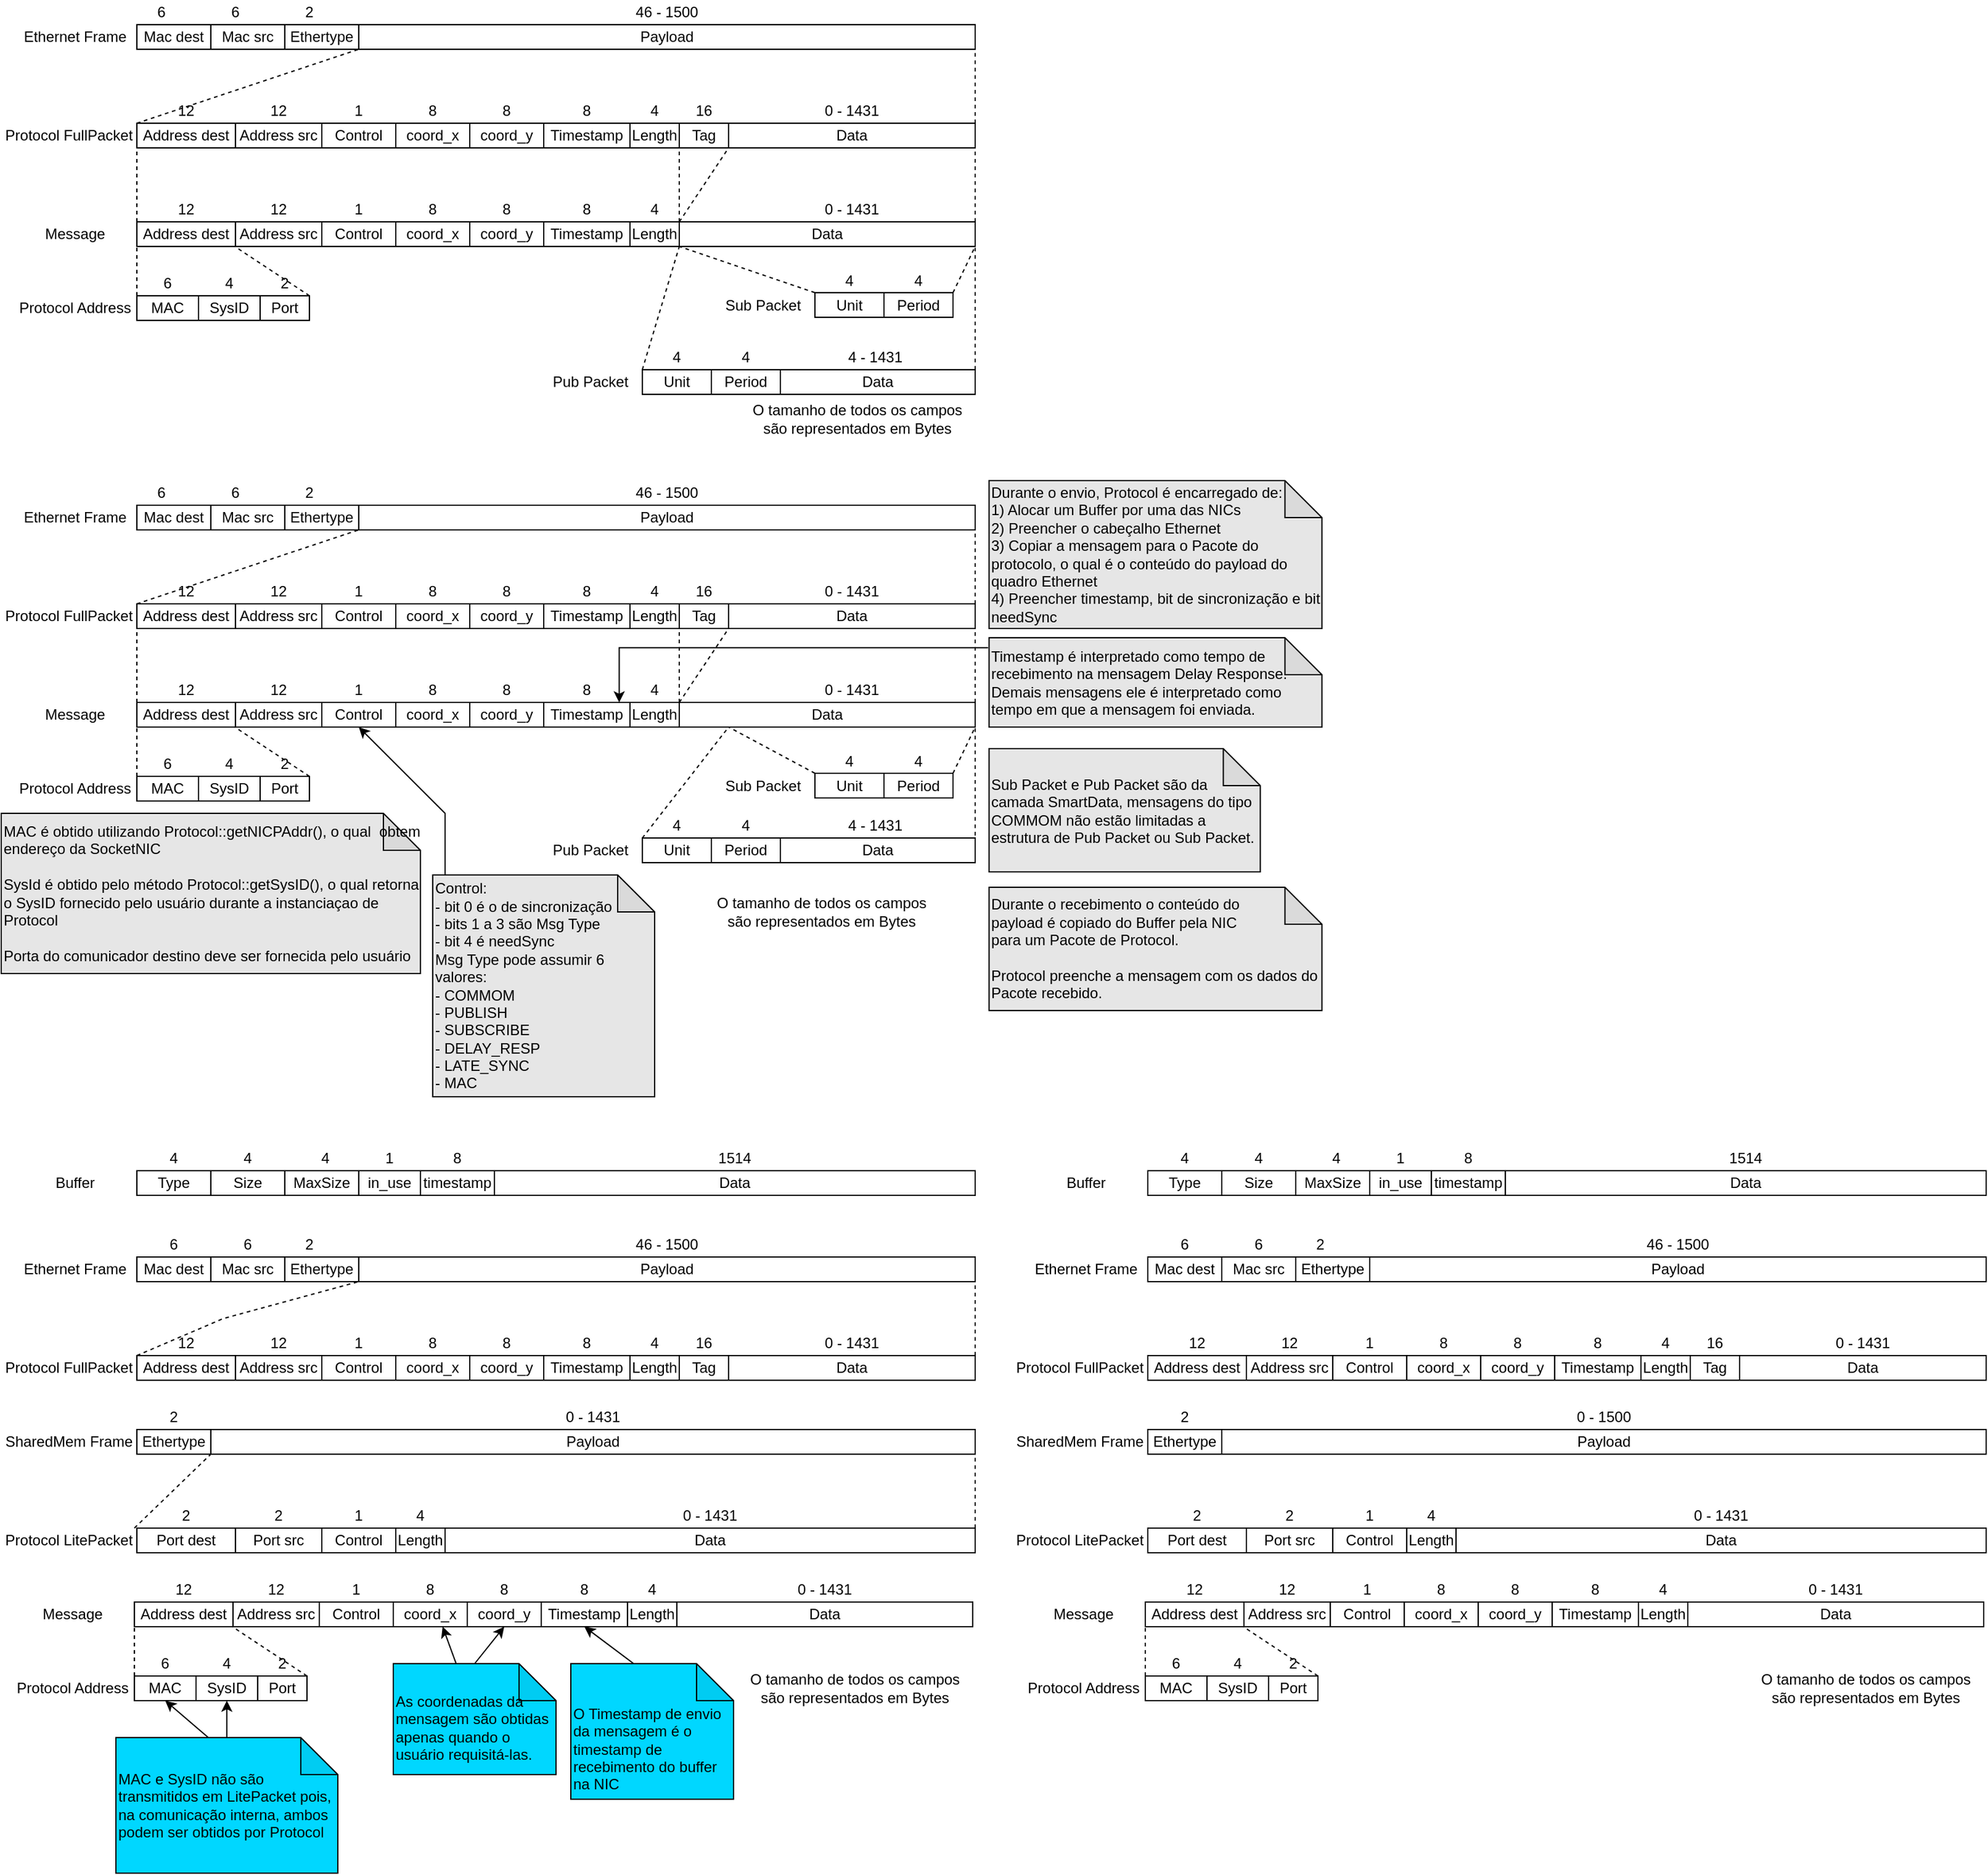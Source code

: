 <mxfile version="27.1.4">
  <diagram name="Page-1" id="uh3iiDSVA0Se7oIFrMVe">
    <mxGraphModel dx="2699" dy="915" grid="1" gridSize="10" guides="1" tooltips="1" connect="1" arrows="1" fold="1" page="1" pageScale="1" pageWidth="827" pageHeight="1169" math="0" shadow="0">
      <root>
        <mxCell id="0" />
        <mxCell id="1" parent="0" />
        <mxCell id="_Zmzz9mBOBpQStMglWqq-3" value="Mac dest" style="rounded=0;whiteSpace=wrap;html=1;" parent="1" vertex="1">
          <mxGeometry y="120" width="60" height="20" as="geometry" />
        </mxCell>
        <mxCell id="_Zmzz9mBOBpQStMglWqq-4" value="Mac src" style="rounded=0;whiteSpace=wrap;html=1;" parent="1" vertex="1">
          <mxGeometry x="60" y="120" width="60" height="20" as="geometry" />
        </mxCell>
        <mxCell id="_Zmzz9mBOBpQStMglWqq-5" value="Ethertype" style="rounded=0;whiteSpace=wrap;html=1;" parent="1" vertex="1">
          <mxGeometry x="120" y="120" width="60" height="20" as="geometry" />
        </mxCell>
        <mxCell id="_Zmzz9mBOBpQStMglWqq-6" value="Payload" style="rounded=0;whiteSpace=wrap;html=1;" parent="1" vertex="1">
          <mxGeometry x="180" y="120" width="500" height="20" as="geometry" />
        </mxCell>
        <mxCell id="_Zmzz9mBOBpQStMglWqq-12" value="Ethernet Frame" style="text;html=1;align=center;verticalAlign=middle;whiteSpace=wrap;rounded=0;" parent="1" vertex="1">
          <mxGeometry x="-100" y="120" width="100" height="20" as="geometry" />
        </mxCell>
        <mxCell id="_Zmzz9mBOBpQStMglWqq-13" value="Protocol FullPacket" style="text;html=1;align=center;verticalAlign=middle;whiteSpace=wrap;rounded=0;" parent="1" vertex="1">
          <mxGeometry x="-110" y="200" width="110" height="20" as="geometry" />
        </mxCell>
        <mxCell id="_Zmzz9mBOBpQStMglWqq-14" value="Message" style="text;html=1;align=center;verticalAlign=middle;whiteSpace=wrap;rounded=0;" parent="1" vertex="1">
          <mxGeometry x="-100" y="280" width="100" height="20" as="geometry" />
        </mxCell>
        <mxCell id="_Zmzz9mBOBpQStMglWqq-17" value="" style="endArrow=none;dashed=1;html=1;rounded=0;entryX=1;entryY=1;entryDx=0;entryDy=0;exitX=1;exitY=0;exitDx=0;exitDy=0;" parent="1" edge="1">
          <mxGeometry width="50" height="50" relative="1" as="geometry">
            <mxPoint x="680" y="280" as="sourcePoint" />
            <mxPoint x="680" y="220" as="targetPoint" />
          </mxGeometry>
        </mxCell>
        <mxCell id="_Zmzz9mBOBpQStMglWqq-18" value="" style="endArrow=none;dashed=1;html=1;rounded=0;entryX=0;entryY=1;entryDx=0;entryDy=0;exitX=0;exitY=0;exitDx=0;exitDy=0;" parent="1" edge="1">
          <mxGeometry width="50" height="50" relative="1" as="geometry">
            <mxPoint x="-3.07e-12" y="280" as="sourcePoint" />
            <mxPoint y="220" as="targetPoint" />
          </mxGeometry>
        </mxCell>
        <mxCell id="_Zmzz9mBOBpQStMglWqq-19" value="" style="endArrow=none;dashed=1;html=1;rounded=0;exitX=0;exitY=0;exitDx=0;exitDy=0;entryX=0;entryY=1;entryDx=0;entryDy=0;" parent="1" edge="1">
          <mxGeometry width="50" height="50" relative="1" as="geometry">
            <mxPoint y="200" as="sourcePoint" />
            <mxPoint x="180.0" y="140" as="targetPoint" />
          </mxGeometry>
        </mxCell>
        <mxCell id="_Zmzz9mBOBpQStMglWqq-20" value="" style="endArrow=none;dashed=1;html=1;rounded=0;exitX=1;exitY=0;exitDx=0;exitDy=0;entryX=1;entryY=1;entryDx=0;entryDy=0;" parent="1" target="_Zmzz9mBOBpQStMglWqq-6" edge="1">
          <mxGeometry width="50" height="50" relative="1" as="geometry">
            <mxPoint x="680" y="200" as="sourcePoint" />
            <mxPoint x="360" y="150" as="targetPoint" />
          </mxGeometry>
        </mxCell>
        <mxCell id="_Zmzz9mBOBpQStMglWqq-21" value="6" style="text;html=1;align=center;verticalAlign=middle;whiteSpace=wrap;rounded=0;" parent="1" vertex="1">
          <mxGeometry x="10" y="100" width="20" height="20" as="geometry" />
        </mxCell>
        <mxCell id="_Zmzz9mBOBpQStMglWqq-22" value="6" style="text;html=1;align=center;verticalAlign=middle;whiteSpace=wrap;rounded=0;" parent="1" vertex="1">
          <mxGeometry x="70" y="100" width="20" height="20" as="geometry" />
        </mxCell>
        <mxCell id="_Zmzz9mBOBpQStMglWqq-23" value="2" style="text;html=1;align=center;verticalAlign=middle;whiteSpace=wrap;rounded=0;" parent="1" vertex="1">
          <mxGeometry x="130" y="100" width="20" height="20" as="geometry" />
        </mxCell>
        <mxCell id="_Zmzz9mBOBpQStMglWqq-24" value="46 - 1500" style="text;html=1;align=center;verticalAlign=middle;whiteSpace=wrap;rounded=0;" parent="1" vertex="1">
          <mxGeometry x="180" y="100" width="500" height="20" as="geometry" />
        </mxCell>
        <mxCell id="y25KU0WXKC6aMiE5-FGc-14" value="Protocol Address" style="text;html=1;align=center;verticalAlign=middle;whiteSpace=wrap;rounded=0;" parent="1" vertex="1">
          <mxGeometry x="-100" y="340" width="100" height="20" as="geometry" />
        </mxCell>
        <mxCell id="y25KU0WXKC6aMiE5-FGc-50" value="Address dest" style="rounded=0;whiteSpace=wrap;html=1;" parent="1" vertex="1">
          <mxGeometry y="200" width="80" height="20" as="geometry" />
        </mxCell>
        <mxCell id="y25KU0WXKC6aMiE5-FGc-51" value="Length" style="rounded=0;whiteSpace=wrap;html=1;" parent="1" vertex="1">
          <mxGeometry x="400" y="200" width="40" height="20" as="geometry" />
        </mxCell>
        <mxCell id="y25KU0WXKC6aMiE5-FGc-52" value="Data" style="rounded=0;whiteSpace=wrap;html=1;" parent="1" vertex="1">
          <mxGeometry x="480" y="200" width="200" height="20" as="geometry" />
        </mxCell>
        <mxCell id="y25KU0WXKC6aMiE5-FGc-53" value="12" style="text;html=1;align=center;verticalAlign=middle;whiteSpace=wrap;rounded=0;" parent="1" vertex="1">
          <mxGeometry y="180" width="80" height="20" as="geometry" />
        </mxCell>
        <mxCell id="y25KU0WXKC6aMiE5-FGc-54" value="12" style="text;html=1;align=center;verticalAlign=middle;whiteSpace=wrap;rounded=0;" parent="1" vertex="1">
          <mxGeometry x="80" y="180" width="70" height="20" as="geometry" />
        </mxCell>
        <mxCell id="y25KU0WXKC6aMiE5-FGc-55" value="0 - 1431" style="text;html=1;align=center;verticalAlign=middle;whiteSpace=wrap;rounded=0;" parent="1" vertex="1">
          <mxGeometry x="480" y="180" width="200" height="20" as="geometry" />
        </mxCell>
        <mxCell id="y25KU0WXKC6aMiE5-FGc-56" value="Address src" style="rounded=0;whiteSpace=wrap;html=1;" parent="1" vertex="1">
          <mxGeometry x="80" y="200" width="70" height="20" as="geometry" />
        </mxCell>
        <mxCell id="y25KU0WXKC6aMiE5-FGc-57" value="4" style="text;html=1;align=center;verticalAlign=middle;whiteSpace=wrap;rounded=0;" parent="1" vertex="1">
          <mxGeometry x="400" y="180" width="40" height="20" as="geometry" />
        </mxCell>
        <mxCell id="y25KU0WXKC6aMiE5-FGc-58" value="" style="endArrow=none;dashed=1;html=1;rounded=0;entryX=0;entryY=1;entryDx=0;entryDy=0;exitX=0;exitY=1;exitDx=0;exitDy=0;" parent="1" source="y25KU0WXKC6aMiE5-FGc-70" target="y25KU0WXKC6aMiE5-FGc-59" edge="1">
          <mxGeometry width="50" height="50" relative="1" as="geometry">
            <mxPoint y="370" as="sourcePoint" />
            <mxPoint x="30" y="300" as="targetPoint" />
          </mxGeometry>
        </mxCell>
        <mxCell id="y25KU0WXKC6aMiE5-FGc-59" value="Address dest" style="rounded=0;whiteSpace=wrap;html=1;" parent="1" vertex="1">
          <mxGeometry y="280" width="80" height="20" as="geometry" />
        </mxCell>
        <mxCell id="y25KU0WXKC6aMiE5-FGc-60" value="Length" style="rounded=0;whiteSpace=wrap;html=1;" parent="1" vertex="1">
          <mxGeometry x="400" y="280" width="40" height="20" as="geometry" />
        </mxCell>
        <mxCell id="y25KU0WXKC6aMiE5-FGc-61" value="Data" style="rounded=0;whiteSpace=wrap;html=1;" parent="1" vertex="1">
          <mxGeometry x="440" y="280" width="240" height="20" as="geometry" />
        </mxCell>
        <mxCell id="y25KU0WXKC6aMiE5-FGc-62" value="12" style="text;html=1;align=center;verticalAlign=middle;whiteSpace=wrap;rounded=0;" parent="1" vertex="1">
          <mxGeometry y="260" width="80" height="20" as="geometry" />
        </mxCell>
        <mxCell id="y25KU0WXKC6aMiE5-FGc-63" value="12" style="text;html=1;align=center;verticalAlign=middle;whiteSpace=wrap;rounded=0;" parent="1" vertex="1">
          <mxGeometry x="80" y="260" width="70" height="20" as="geometry" />
        </mxCell>
        <mxCell id="y25KU0WXKC6aMiE5-FGc-64" value="0 -&amp;nbsp;1431" style="text;html=1;align=center;verticalAlign=middle;whiteSpace=wrap;rounded=0;" parent="1" vertex="1">
          <mxGeometry x="480" y="260" width="200" height="20" as="geometry" />
        </mxCell>
        <mxCell id="y25KU0WXKC6aMiE5-FGc-65" value="Address src" style="rounded=0;whiteSpace=wrap;html=1;" parent="1" vertex="1">
          <mxGeometry x="80" y="280" width="70" height="20" as="geometry" />
        </mxCell>
        <mxCell id="y25KU0WXKC6aMiE5-FGc-66" value="4" style="text;html=1;align=center;verticalAlign=middle;whiteSpace=wrap;rounded=0;" parent="1" vertex="1">
          <mxGeometry x="400" y="260" width="40" height="20" as="geometry" />
        </mxCell>
        <mxCell id="y25KU0WXKC6aMiE5-FGc-67" value="MAC" style="rounded=0;whiteSpace=wrap;html=1;" parent="1" vertex="1">
          <mxGeometry y="340" width="50" height="20" as="geometry" />
        </mxCell>
        <mxCell id="y25KU0WXKC6aMiE5-FGc-68" value="SysID" style="rounded=0;whiteSpace=wrap;html=1;" parent="1" vertex="1">
          <mxGeometry x="50" y="340" width="50" height="20" as="geometry" />
        </mxCell>
        <mxCell id="y25KU0WXKC6aMiE5-FGc-69" value="Port" style="rounded=0;whiteSpace=wrap;html=1;" parent="1" vertex="1">
          <mxGeometry x="100" y="340" width="40" height="20" as="geometry" />
        </mxCell>
        <mxCell id="y25KU0WXKC6aMiE5-FGc-70" value="6" style="text;html=1;align=center;verticalAlign=middle;whiteSpace=wrap;rounded=0;" parent="1" vertex="1">
          <mxGeometry y="320" width="50" height="20" as="geometry" />
        </mxCell>
        <mxCell id="y25KU0WXKC6aMiE5-FGc-71" value="4" style="text;html=1;align=center;verticalAlign=middle;whiteSpace=wrap;rounded=0;" parent="1" vertex="1">
          <mxGeometry x="50" y="320" width="50" height="20" as="geometry" />
        </mxCell>
        <mxCell id="y25KU0WXKC6aMiE5-FGc-72" value="2" style="text;html=1;align=center;verticalAlign=middle;whiteSpace=wrap;rounded=0;" parent="1" vertex="1">
          <mxGeometry x="100" y="320" width="40" height="20" as="geometry" />
        </mxCell>
        <mxCell id="y25KU0WXKC6aMiE5-FGc-73" value="" style="endArrow=none;dashed=1;html=1;rounded=0;entryX=0;entryY=1;entryDx=0;entryDy=0;exitX=1;exitY=1;exitDx=0;exitDy=0;" parent="1" source="y25KU0WXKC6aMiE5-FGc-72" edge="1">
          <mxGeometry width="50" height="50" relative="1" as="geometry">
            <mxPoint x="79.43" y="340" as="sourcePoint" />
            <mxPoint x="79.43" y="300" as="targetPoint" />
          </mxGeometry>
        </mxCell>
        <mxCell id="y25KU0WXKC6aMiE5-FGc-74" value="O tamanho de todos os campos são representados em Bytes" style="text;html=1;align=center;verticalAlign=middle;whiteSpace=wrap;rounded=0;" parent="1" vertex="1">
          <mxGeometry x="489" y="430" width="191" height="20" as="geometry" />
        </mxCell>
        <mxCell id="KVXpcubTUPsC0JayO_s4-41" value="O tamanho de todos os campos são representados em Bytes" style="text;html=1;align=center;verticalAlign=middle;whiteSpace=wrap;rounded=0;" parent="1" vertex="1">
          <mxGeometry x="460.25" y="830" width="191" height="20" as="geometry" />
        </mxCell>
        <mxCell id="KVXpcubTUPsC0JayO_s4-47" value="&lt;div align=&quot;left&quot;&gt;MAC é obtido utilizando Protocol::getNICPAddr(), o qual&amp;nbsp; obtem endereço da SocketNIC&lt;/div&gt;&lt;div align=&quot;left&quot;&gt;&lt;br&gt;&lt;/div&gt;&lt;div align=&quot;left&quot;&gt;SysId é obtido pelo método Protocol::getSysID(), o qual retorna o SysID fornecido pelo usuário durante a instanciaçao de Protocol&lt;/div&gt;&lt;div&gt;&lt;br&gt;&lt;/div&gt;&lt;div&gt;Porta do comunicador destino deve ser fornecida pelo usuário&lt;/div&gt;" style="shape=note;whiteSpace=wrap;html=1;backgroundOutline=1;darkOpacity=0.05;align=left;fillColor=#E6E6E6;" parent="1" vertex="1">
          <mxGeometry x="-110" y="760" width="340" height="130" as="geometry" />
        </mxCell>
        <mxCell id="KVXpcubTUPsC0JayO_s4-49" value="&lt;div align=&quot;left&quot;&gt;Durante o envio, Protocol é encarregado de:&lt;br&gt;1) Alocar um Buffer por uma das NICs&lt;/div&gt;&lt;div align=&quot;left&quot;&gt;2) Preencher o cabeçalho Ethernet&lt;/div&gt;&lt;div align=&quot;left&quot;&gt;3) Copiar a mensagem para o Pacote do protocolo, o qual é o conteúdo do payload do quadro Ethernet&lt;/div&gt;4) Preencher timestamp, bit de sincronização e bit needSync" style="shape=note;whiteSpace=wrap;html=1;backgroundOutline=1;darkOpacity=0.05;align=left;fillColor=#E6E6E6;" parent="1" vertex="1">
          <mxGeometry x="691.25" y="490" width="270" height="120" as="geometry" />
        </mxCell>
        <mxCell id="KVXpcubTUPsC0JayO_s4-50" value="&lt;div&gt;Durante o recebimento o conteúdo do&lt;/div&gt;&lt;div&gt;payload é copiado do Buffer pela NIC&lt;/div&gt;&lt;div&gt;para um Pacote de Protocol.&lt;/div&gt;&lt;div&gt;&lt;br&gt;&lt;/div&gt;&lt;div&gt;Protocol preenche a mensagem com os dados do Pacote recebido.&lt;/div&gt;" style="shape=note;whiteSpace=wrap;html=1;backgroundOutline=1;darkOpacity=0.05;align=left;fillColor=#E6E6E6;" parent="1" vertex="1">
          <mxGeometry x="691.25" y="820" width="270" height="100" as="geometry" />
        </mxCell>
        <mxCell id="ssQSO5jhh2rVMjGIj6xP-1" value="Control" style="rounded=0;whiteSpace=wrap;html=1;" parent="1" vertex="1">
          <mxGeometry x="150" y="200" width="60" height="20" as="geometry" />
        </mxCell>
        <mxCell id="ssQSO5jhh2rVMjGIj6xP-2" value="1" style="text;html=1;align=center;verticalAlign=middle;whiteSpace=wrap;rounded=0;" parent="1" vertex="1">
          <mxGeometry x="150" y="180" width="60" height="20" as="geometry" />
        </mxCell>
        <mxCell id="ssQSO5jhh2rVMjGIj6xP-3" value="Control" style="rounded=0;whiteSpace=wrap;html=1;" parent="1" vertex="1">
          <mxGeometry x="150" y="280" width="60" height="20" as="geometry" />
        </mxCell>
        <mxCell id="ssQSO5jhh2rVMjGIj6xP-4" value="1" style="text;html=1;align=center;verticalAlign=middle;whiteSpace=wrap;rounded=0;" parent="1" vertex="1">
          <mxGeometry x="150" y="260" width="60" height="20" as="geometry" />
        </mxCell>
        <mxCell id="ssQSO5jhh2rVMjGIj6xP-25" value="&lt;div align=&quot;left&quot;&gt;Control:&lt;/div&gt;&lt;div align=&quot;left&quot;&gt;&lt;span style=&quot;white-space: pre;&quot;&gt;- &lt;/span&gt;bit 0 é o de sincronização&lt;/div&gt;&lt;div align=&quot;left&quot;&gt;- bits 1 a 3 são Msg Type&lt;/div&gt;&lt;div align=&quot;left&quot;&gt;&lt;span style=&quot;white-space: pre;&quot;&gt;- bit 4 é needSync&lt;/span&gt;&lt;/div&gt;&lt;div align=&quot;left&quot;&gt;Msg Type pode assumir 6 valores:&lt;/div&gt;&lt;div align=&quot;left&quot;&gt;- COMMOM&lt;/div&gt;&lt;div align=&quot;left&quot;&gt;- PUBLISH&lt;br&gt;- SUBSCRIBE&lt;/div&gt;&lt;div align=&quot;left&quot;&gt;- DELAY_RESP&lt;/div&gt;&lt;div align=&quot;left&quot;&gt;- LATE_SYNC&lt;/div&gt;&lt;div align=&quot;left&quot;&gt;- MAC&lt;/div&gt;" style="shape=note;whiteSpace=wrap;html=1;backgroundOutline=1;darkOpacity=0.05;align=left;fillColor=#E6E6E6;" parent="1" vertex="1">
          <mxGeometry x="240" y="810" width="180" height="180" as="geometry" />
        </mxCell>
        <mxCell id="ssQSO5jhh2rVMjGIj6xP-26" value="" style="endArrow=classic;html=1;rounded=0;entryX=0.5;entryY=1;entryDx=0;entryDy=0;" parent="1" edge="1">
          <mxGeometry width="50" height="50" relative="1" as="geometry">
            <mxPoint x="250" y="810" as="sourcePoint" />
            <mxPoint x="180.0" y="690" as="targetPoint" />
            <Array as="points">
              <mxPoint x="250" y="760" />
            </Array>
          </mxGeometry>
        </mxCell>
        <mxCell id="ssQSO5jhh2rVMjGIj6xP-27" value="Unit" style="rounded=0;whiteSpace=wrap;html=1;" parent="1" vertex="1">
          <mxGeometry x="550" y="337.5" width="56" height="20" as="geometry" />
        </mxCell>
        <mxCell id="ssQSO5jhh2rVMjGIj6xP-29" value="Sub Packet" style="text;html=1;align=center;verticalAlign=middle;whiteSpace=wrap;rounded=0;" parent="1" vertex="1">
          <mxGeometry x="466" y="340" width="84" height="15" as="geometry" />
        </mxCell>
        <mxCell id="ssQSO5jhh2rVMjGIj6xP-31" value="4" style="text;html=1;align=center;verticalAlign=middle;whiteSpace=wrap;rounded=0;" parent="1" vertex="1">
          <mxGeometry x="550" y="317.5" width="56" height="20" as="geometry" />
        </mxCell>
        <mxCell id="ssQSO5jhh2rVMjGIj6xP-32" value="Period" style="rounded=0;whiteSpace=wrap;html=1;" parent="1" vertex="1">
          <mxGeometry x="606" y="337.5" width="56" height="20" as="geometry" />
        </mxCell>
        <mxCell id="ssQSO5jhh2rVMjGIj6xP-33" value="4" style="text;html=1;align=center;verticalAlign=middle;whiteSpace=wrap;rounded=0;" parent="1" vertex="1">
          <mxGeometry x="606" y="317.5" width="56" height="20" as="geometry" />
        </mxCell>
        <mxCell id="ssQSO5jhh2rVMjGIj6xP-38" value="Unit" style="rounded=0;whiteSpace=wrap;html=1;" parent="1" vertex="1">
          <mxGeometry x="410" y="400" width="56" height="20" as="geometry" />
        </mxCell>
        <mxCell id="ssQSO5jhh2rVMjGIj6xP-39" value="Pub Packet" style="text;html=1;align=center;verticalAlign=middle;whiteSpace=wrap;rounded=0;" parent="1" vertex="1">
          <mxGeometry x="326" y="402.5" width="84" height="15" as="geometry" />
        </mxCell>
        <mxCell id="ssQSO5jhh2rVMjGIj6xP-40" value="4" style="text;html=1;align=center;verticalAlign=middle;whiteSpace=wrap;rounded=0;" parent="1" vertex="1">
          <mxGeometry x="410" y="380" width="56" height="20" as="geometry" />
        </mxCell>
        <mxCell id="ssQSO5jhh2rVMjGIj6xP-41" value="Period" style="rounded=0;whiteSpace=wrap;html=1;" parent="1" vertex="1">
          <mxGeometry x="466" y="400" width="56" height="20" as="geometry" />
        </mxCell>
        <mxCell id="ssQSO5jhh2rVMjGIj6xP-42" value="4" style="text;html=1;align=center;verticalAlign=middle;whiteSpace=wrap;rounded=0;" parent="1" vertex="1">
          <mxGeometry x="466" y="380" width="56" height="20" as="geometry" />
        </mxCell>
        <mxCell id="ssQSO5jhh2rVMjGIj6xP-43" value="Data" style="rounded=0;whiteSpace=wrap;html=1;" parent="1" vertex="1">
          <mxGeometry x="522" y="400" width="158" height="20" as="geometry" />
        </mxCell>
        <mxCell id="ssQSO5jhh2rVMjGIj6xP-44" value="4 -&amp;nbsp;1431" style="text;html=1;align=center;verticalAlign=middle;whiteSpace=wrap;rounded=0;" parent="1" vertex="1">
          <mxGeometry x="520" y="380" width="158" height="20" as="geometry" />
        </mxCell>
        <mxCell id="ssQSO5jhh2rVMjGIj6xP-45" value="" style="endArrow=none;dashed=1;html=1;rounded=0;entryX=0;entryY=1;entryDx=0;entryDy=0;exitX=0;exitY=0;exitDx=0;exitDy=0;" parent="1" source="ssQSO5jhh2rVMjGIj6xP-27" target="y25KU0WXKC6aMiE5-FGc-61" edge="1">
          <mxGeometry width="50" height="50" relative="1" as="geometry">
            <mxPoint x="210" y="430" as="sourcePoint" />
            <mxPoint x="260" y="380" as="targetPoint" />
          </mxGeometry>
        </mxCell>
        <mxCell id="ssQSO5jhh2rVMjGIj6xP-46" value="" style="endArrow=none;dashed=1;html=1;rounded=0;exitX=1;exitY=0;exitDx=0;exitDy=0;entryX=1;entryY=1;entryDx=0;entryDy=0;" parent="1" source="ssQSO5jhh2rVMjGIj6xP-32" target="y25KU0WXKC6aMiE5-FGc-61" edge="1">
          <mxGeometry width="50" height="50" relative="1" as="geometry">
            <mxPoint x="570" y="360" as="sourcePoint" />
            <mxPoint x="620" y="310" as="targetPoint" />
          </mxGeometry>
        </mxCell>
        <mxCell id="ssQSO5jhh2rVMjGIj6xP-47" value="" style="endArrow=none;dashed=1;html=1;rounded=0;exitX=0;exitY=1;exitDx=0;exitDy=0;entryX=0;entryY=1;entryDx=0;entryDy=0;" parent="1" source="ssQSO5jhh2rVMjGIj6xP-40" edge="1" target="y25KU0WXKC6aMiE5-FGc-61">
          <mxGeometry width="50" height="50" relative="1" as="geometry">
            <mxPoint x="430" y="360" as="sourcePoint" />
            <mxPoint x="480" y="300" as="targetPoint" />
          </mxGeometry>
        </mxCell>
        <mxCell id="ssQSO5jhh2rVMjGIj6xP-48" value="" style="endArrow=none;dashed=1;html=1;rounded=0;entryX=1;entryY=1;entryDx=0;entryDy=0;exitX=1;exitY=0;exitDx=0;exitDy=0;" parent="1" source="ssQSO5jhh2rVMjGIj6xP-43" target="y25KU0WXKC6aMiE5-FGc-61" edge="1">
          <mxGeometry width="50" height="50" relative="1" as="geometry">
            <mxPoint x="624" y="520" as="sourcePoint" />
            <mxPoint x="510" y="430" as="targetPoint" />
          </mxGeometry>
        </mxCell>
        <mxCell id="ssQSO5jhh2rVMjGIj6xP-65" value="&lt;div align=&quot;left&quot;&gt;Sub Packet e Pub Packet são da camada SmartData, mensagens do tipo COMMOM não estão limitadas a estrutura de Pub Packet ou Sub Packet.&lt;/div&gt;" style="shape=note;whiteSpace=wrap;html=1;backgroundOutline=1;darkOpacity=0.05;align=left;fillColor=#E6E6E6;" parent="1" vertex="1">
          <mxGeometry x="691.25" y="707.5" width="220" height="100" as="geometry" />
        </mxCell>
        <mxCell id="_qdxAJ7Zo68JUZ1Iqq-v-1" value="Timestamp" style="rounded=0;whiteSpace=wrap;html=1;" parent="1" vertex="1">
          <mxGeometry x="330" y="200" width="70" height="20" as="geometry" />
        </mxCell>
        <mxCell id="_qdxAJ7Zo68JUZ1Iqq-v-2" value="8" style="text;html=1;align=center;verticalAlign=middle;whiteSpace=wrap;rounded=0;" parent="1" vertex="1">
          <mxGeometry x="330" y="180" width="70" height="20" as="geometry" />
        </mxCell>
        <mxCell id="_qdxAJ7Zo68JUZ1Iqq-v-6" value="Timestamp" style="rounded=0;whiteSpace=wrap;html=1;" parent="1" vertex="1">
          <mxGeometry x="330" y="280" width="70" height="20" as="geometry" />
        </mxCell>
        <mxCell id="_qdxAJ7Zo68JUZ1Iqq-v-7" value="8" style="text;html=1;align=center;verticalAlign=middle;whiteSpace=wrap;rounded=0;" parent="1" vertex="1">
          <mxGeometry x="330" y="260" width="70" height="20" as="geometry" />
        </mxCell>
        <mxCell id="_qdxAJ7Zo68JUZ1Iqq-v-48" style="edgeStyle=orthogonalEdgeStyle;rounded=0;orthogonalLoop=1;jettySize=auto;html=1;exitX=-0.003;exitY=0.112;exitDx=0;exitDy=0;exitPerimeter=0;" parent="1" source="_qdxAJ7Zo68JUZ1Iqq-v-47" edge="1">
          <mxGeometry relative="1" as="geometry">
            <mxPoint x="391.25" y="670" as="targetPoint" />
            <Array as="points">
              <mxPoint x="391.25" y="626" />
              <mxPoint x="391.25" y="670" />
            </Array>
          </mxGeometry>
        </mxCell>
        <mxCell id="_qdxAJ7Zo68JUZ1Iqq-v-47" value="Timestamp é interpretado como tempo de recebimento na mensagem Delay Response. Demais mensagens ele é interpretado como tempo em que a mensagem foi enviada." style="shape=note;whiteSpace=wrap;html=1;backgroundOutline=1;darkOpacity=0.05;align=left;fillColor=#E6E6E6;" parent="1" vertex="1">
          <mxGeometry x="691.25" y="617.5" width="270" height="72.5" as="geometry" />
        </mxCell>
        <mxCell id="dVsTjiGW9EGKWnVv33oI-1" value="coord_y" style="rounded=0;whiteSpace=wrap;html=1;" parent="1" vertex="1">
          <mxGeometry x="270" y="200" width="60" height="20" as="geometry" />
        </mxCell>
        <mxCell id="dVsTjiGW9EGKWnVv33oI-2" value="8" style="text;html=1;align=center;verticalAlign=middle;whiteSpace=wrap;rounded=0;" parent="1" vertex="1">
          <mxGeometry x="270" y="180" width="60" height="20" as="geometry" />
        </mxCell>
        <mxCell id="dVsTjiGW9EGKWnVv33oI-3" value="coord_x" style="rounded=0;whiteSpace=wrap;html=1;" parent="1" vertex="1">
          <mxGeometry x="210" y="200" width="60" height="20" as="geometry" />
        </mxCell>
        <mxCell id="dVsTjiGW9EGKWnVv33oI-4" value="8" style="text;html=1;align=center;verticalAlign=middle;whiteSpace=wrap;rounded=0;" parent="1" vertex="1">
          <mxGeometry x="210" y="180" width="60" height="20" as="geometry" />
        </mxCell>
        <mxCell id="dVsTjiGW9EGKWnVv33oI-5" value="coord_y" style="rounded=0;whiteSpace=wrap;html=1;" parent="1" vertex="1">
          <mxGeometry x="270" y="280" width="60" height="20" as="geometry" />
        </mxCell>
        <mxCell id="dVsTjiGW9EGKWnVv33oI-6" value="8" style="text;html=1;align=center;verticalAlign=middle;whiteSpace=wrap;rounded=0;" parent="1" vertex="1">
          <mxGeometry x="270" y="260" width="60" height="20" as="geometry" />
        </mxCell>
        <mxCell id="dVsTjiGW9EGKWnVv33oI-7" value="coord_x" style="rounded=0;whiteSpace=wrap;html=1;" parent="1" vertex="1">
          <mxGeometry x="210" y="280" width="60" height="20" as="geometry" />
        </mxCell>
        <mxCell id="dVsTjiGW9EGKWnVv33oI-8" value="8" style="text;html=1;align=center;verticalAlign=middle;whiteSpace=wrap;rounded=0;" parent="1" vertex="1">
          <mxGeometry x="210" y="260" width="60" height="20" as="geometry" />
        </mxCell>
        <mxCell id="dVsTjiGW9EGKWnVv33oI-14" value="Tag" style="rounded=0;whiteSpace=wrap;html=1;" parent="1" vertex="1">
          <mxGeometry x="440" y="200" width="40" height="20" as="geometry" />
        </mxCell>
        <mxCell id="dVsTjiGW9EGKWnVv33oI-15" value="16" style="text;html=1;align=center;verticalAlign=middle;whiteSpace=wrap;rounded=0;" parent="1" vertex="1">
          <mxGeometry x="440" y="180" width="40" height="20" as="geometry" />
        </mxCell>
        <mxCell id="dVsTjiGW9EGKWnVv33oI-18" value="Mac dest" style="rounded=0;whiteSpace=wrap;html=1;" parent="1" vertex="1">
          <mxGeometry x="2.665e-15" y="510" width="60" height="20" as="geometry" />
        </mxCell>
        <mxCell id="dVsTjiGW9EGKWnVv33oI-19" value="Mac src" style="rounded=0;whiteSpace=wrap;html=1;" parent="1" vertex="1">
          <mxGeometry x="60" y="510" width="60" height="20" as="geometry" />
        </mxCell>
        <mxCell id="dVsTjiGW9EGKWnVv33oI-20" value="Ethertype" style="rounded=0;whiteSpace=wrap;html=1;" parent="1" vertex="1">
          <mxGeometry x="120" y="510" width="60" height="20" as="geometry" />
        </mxCell>
        <mxCell id="dVsTjiGW9EGKWnVv33oI-21" value="Payload" style="rounded=0;whiteSpace=wrap;html=1;" parent="1" vertex="1">
          <mxGeometry x="180" y="510" width="500" height="20" as="geometry" />
        </mxCell>
        <mxCell id="dVsTjiGW9EGKWnVv33oI-22" value="Ethernet Frame" style="text;html=1;align=center;verticalAlign=middle;whiteSpace=wrap;rounded=0;" parent="1" vertex="1">
          <mxGeometry x="-100" y="510" width="100" height="20" as="geometry" />
        </mxCell>
        <mxCell id="dVsTjiGW9EGKWnVv33oI-27" value="" style="endArrow=none;dashed=1;html=1;rounded=0;exitX=0;exitY=0;exitDx=0;exitDy=0;entryX=0;entryY=1;entryDx=0;entryDy=0;" parent="1" edge="1">
          <mxGeometry width="50" height="50" relative="1" as="geometry">
            <mxPoint x="2.665e-15" y="590" as="sourcePoint" />
            <mxPoint x="180.0" y="530" as="targetPoint" />
          </mxGeometry>
        </mxCell>
        <mxCell id="dVsTjiGW9EGKWnVv33oI-28" value="" style="endArrow=none;dashed=1;html=1;rounded=0;exitX=1;exitY=1;exitDx=0;exitDy=0;entryX=1;entryY=1;entryDx=0;entryDy=0;" parent="1" target="dVsTjiGW9EGKWnVv33oI-21" edge="1">
          <mxGeometry width="50" height="50" relative="1" as="geometry">
            <mxPoint x="680" y="590" as="sourcePoint" />
            <mxPoint x="690.0" y="530" as="targetPoint" />
          </mxGeometry>
        </mxCell>
        <mxCell id="dVsTjiGW9EGKWnVv33oI-29" value="6" style="text;html=1;align=center;verticalAlign=middle;whiteSpace=wrap;rounded=0;" parent="1" vertex="1">
          <mxGeometry x="10.0" y="490" width="20" height="20" as="geometry" />
        </mxCell>
        <mxCell id="dVsTjiGW9EGKWnVv33oI-30" value="6" style="text;html=1;align=center;verticalAlign=middle;whiteSpace=wrap;rounded=0;" parent="1" vertex="1">
          <mxGeometry x="70" y="490" width="20" height="20" as="geometry" />
        </mxCell>
        <mxCell id="dVsTjiGW9EGKWnVv33oI-31" value="2" style="text;html=1;align=center;verticalAlign=middle;whiteSpace=wrap;rounded=0;" parent="1" vertex="1">
          <mxGeometry x="130" y="490" width="20" height="20" as="geometry" />
        </mxCell>
        <mxCell id="dVsTjiGW9EGKWnVv33oI-32" value="46 - 1500" style="text;html=1;align=center;verticalAlign=middle;whiteSpace=wrap;rounded=0;" parent="1" vertex="1">
          <mxGeometry x="180" y="490" width="500" height="20" as="geometry" />
        </mxCell>
        <mxCell id="dVsTjiGW9EGKWnVv33oI-33" value="Protocol Address" style="text;html=1;align=center;verticalAlign=middle;whiteSpace=wrap;rounded=0;" parent="1" vertex="1">
          <mxGeometry x="-100" y="730" width="100" height="20" as="geometry" />
        </mxCell>
        <mxCell id="dVsTjiGW9EGKWnVv33oI-42" value="" style="endArrow=none;dashed=1;html=1;rounded=0;entryX=0;entryY=1;entryDx=0;entryDy=0;exitX=0;exitY=1;exitDx=0;exitDy=0;" parent="1" source="dVsTjiGW9EGKWnVv33oI-54" edge="1">
          <mxGeometry width="50" height="50" relative="1" as="geometry">
            <mxPoint x="2.665e-15" y="760" as="sourcePoint" />
            <mxPoint y="690" as="targetPoint" />
          </mxGeometry>
        </mxCell>
        <mxCell id="dVsTjiGW9EGKWnVv33oI-51" value="MAC" style="rounded=0;whiteSpace=wrap;html=1;" parent="1" vertex="1">
          <mxGeometry x="2.665e-15" y="730" width="50" height="20" as="geometry" />
        </mxCell>
        <mxCell id="dVsTjiGW9EGKWnVv33oI-52" value="SysID" style="rounded=0;whiteSpace=wrap;html=1;" parent="1" vertex="1">
          <mxGeometry x="50" y="730" width="50" height="20" as="geometry" />
        </mxCell>
        <mxCell id="dVsTjiGW9EGKWnVv33oI-53" value="Port" style="rounded=0;whiteSpace=wrap;html=1;" parent="1" vertex="1">
          <mxGeometry x="100" y="730" width="40" height="20" as="geometry" />
        </mxCell>
        <mxCell id="dVsTjiGW9EGKWnVv33oI-54" value="6" style="text;html=1;align=center;verticalAlign=middle;whiteSpace=wrap;rounded=0;" parent="1" vertex="1">
          <mxGeometry x="2.665e-15" y="710" width="50" height="20" as="geometry" />
        </mxCell>
        <mxCell id="dVsTjiGW9EGKWnVv33oI-55" value="4" style="text;html=1;align=center;verticalAlign=middle;whiteSpace=wrap;rounded=0;" parent="1" vertex="1">
          <mxGeometry x="50" y="710" width="50" height="20" as="geometry" />
        </mxCell>
        <mxCell id="dVsTjiGW9EGKWnVv33oI-56" value="2" style="text;html=1;align=center;verticalAlign=middle;whiteSpace=wrap;rounded=0;" parent="1" vertex="1">
          <mxGeometry x="100" y="710" width="40" height="20" as="geometry" />
        </mxCell>
        <mxCell id="dVsTjiGW9EGKWnVv33oI-57" value="" style="endArrow=none;dashed=1;html=1;rounded=0;entryX=0;entryY=1;entryDx=0;entryDy=0;exitX=1;exitY=1;exitDx=0;exitDy=0;" parent="1" source="dVsTjiGW9EGKWnVv33oI-56" edge="1">
          <mxGeometry width="50" height="50" relative="1" as="geometry">
            <mxPoint x="79.43" y="730" as="sourcePoint" />
            <mxPoint x="79.43" y="690" as="targetPoint" />
          </mxGeometry>
        </mxCell>
        <mxCell id="dVsTjiGW9EGKWnVv33oI-63" value="Unit" style="rounded=0;whiteSpace=wrap;html=1;" parent="1" vertex="1">
          <mxGeometry x="550" y="727.5" width="56" height="20" as="geometry" />
        </mxCell>
        <mxCell id="dVsTjiGW9EGKWnVv33oI-64" value="Sub Packet" style="text;html=1;align=center;verticalAlign=middle;whiteSpace=wrap;rounded=0;" parent="1" vertex="1">
          <mxGeometry x="466" y="730" width="84" height="15" as="geometry" />
        </mxCell>
        <mxCell id="dVsTjiGW9EGKWnVv33oI-65" value="4" style="text;html=1;align=center;verticalAlign=middle;whiteSpace=wrap;rounded=0;" parent="1" vertex="1">
          <mxGeometry x="550" y="707.5" width="56" height="20" as="geometry" />
        </mxCell>
        <mxCell id="dVsTjiGW9EGKWnVv33oI-66" value="Period" style="rounded=0;whiteSpace=wrap;html=1;" parent="1" vertex="1">
          <mxGeometry x="606" y="727.5" width="56" height="20" as="geometry" />
        </mxCell>
        <mxCell id="dVsTjiGW9EGKWnVv33oI-67" value="4" style="text;html=1;align=center;verticalAlign=middle;whiteSpace=wrap;rounded=0;" parent="1" vertex="1">
          <mxGeometry x="606" y="707.5" width="56" height="20" as="geometry" />
        </mxCell>
        <mxCell id="dVsTjiGW9EGKWnVv33oI-68" value="Unit" style="rounded=0;whiteSpace=wrap;html=1;" parent="1" vertex="1">
          <mxGeometry x="410" y="780" width="56" height="20" as="geometry" />
        </mxCell>
        <mxCell id="dVsTjiGW9EGKWnVv33oI-69" value="Pub Packet" style="text;html=1;align=center;verticalAlign=middle;whiteSpace=wrap;rounded=0;" parent="1" vertex="1">
          <mxGeometry x="326" y="782.5" width="84" height="15" as="geometry" />
        </mxCell>
        <mxCell id="dVsTjiGW9EGKWnVv33oI-70" value="4" style="text;html=1;align=center;verticalAlign=middle;whiteSpace=wrap;rounded=0;" parent="1" vertex="1">
          <mxGeometry x="410" y="760" width="56" height="20" as="geometry" />
        </mxCell>
        <mxCell id="dVsTjiGW9EGKWnVv33oI-71" value="Period" style="rounded=0;whiteSpace=wrap;html=1;" parent="1" vertex="1">
          <mxGeometry x="466" y="780" width="56" height="20" as="geometry" />
        </mxCell>
        <mxCell id="dVsTjiGW9EGKWnVv33oI-72" value="4" style="text;html=1;align=center;verticalAlign=middle;whiteSpace=wrap;rounded=0;" parent="1" vertex="1">
          <mxGeometry x="466" y="760" width="56" height="20" as="geometry" />
        </mxCell>
        <mxCell id="dVsTjiGW9EGKWnVv33oI-73" value="Data" style="rounded=0;whiteSpace=wrap;html=1;" parent="1" vertex="1">
          <mxGeometry x="522" y="780" width="158" height="20" as="geometry" />
        </mxCell>
        <mxCell id="dVsTjiGW9EGKWnVv33oI-74" value="4 -&amp;nbsp;1431" style="text;html=1;align=center;verticalAlign=middle;whiteSpace=wrap;rounded=0;" parent="1" vertex="1">
          <mxGeometry x="520" y="760" width="158" height="20" as="geometry" />
        </mxCell>
        <mxCell id="dVsTjiGW9EGKWnVv33oI-75" value="" style="endArrow=none;dashed=1;html=1;rounded=0;entryX=0;entryY=1;entryDx=0;entryDy=0;exitX=0;exitY=0;exitDx=0;exitDy=0;" parent="1" source="dVsTjiGW9EGKWnVv33oI-63" edge="1">
          <mxGeometry width="50" height="50" relative="1" as="geometry">
            <mxPoint x="210" y="820" as="sourcePoint" />
            <mxPoint x="480" y="690" as="targetPoint" />
          </mxGeometry>
        </mxCell>
        <mxCell id="dVsTjiGW9EGKWnVv33oI-76" value="" style="endArrow=none;dashed=1;html=1;rounded=0;exitX=1;exitY=0;exitDx=0;exitDy=0;entryX=1;entryY=1;entryDx=0;entryDy=0;" parent="1" source="dVsTjiGW9EGKWnVv33oI-66" edge="1">
          <mxGeometry width="50" height="50" relative="1" as="geometry">
            <mxPoint x="570" y="750" as="sourcePoint" />
            <mxPoint x="680" y="690" as="targetPoint" />
          </mxGeometry>
        </mxCell>
        <mxCell id="dVsTjiGW9EGKWnVv33oI-77" value="" style="endArrow=none;dashed=1;html=1;rounded=0;exitX=0;exitY=1;exitDx=0;exitDy=0;" parent="1" source="dVsTjiGW9EGKWnVv33oI-70" edge="1">
          <mxGeometry width="50" height="50" relative="1" as="geometry">
            <mxPoint x="430" y="750" as="sourcePoint" />
            <mxPoint x="480" y="690" as="targetPoint" />
          </mxGeometry>
        </mxCell>
        <mxCell id="dVsTjiGW9EGKWnVv33oI-78" value="" style="endArrow=none;dashed=1;html=1;rounded=0;entryX=1;entryY=1;entryDx=0;entryDy=0;" parent="1" edge="1">
          <mxGeometry width="50" height="50" relative="1" as="geometry">
            <mxPoint x="680" y="790" as="sourcePoint" />
            <mxPoint x="680" y="690" as="targetPoint" />
          </mxGeometry>
        </mxCell>
        <mxCell id="pzikYlZ5Mi6Ty4g-lhRR-1" value="" style="endArrow=none;dashed=1;html=1;rounded=0;entryX=1;entryY=1;entryDx=0;entryDy=0;exitX=0;exitY=0;exitDx=0;exitDy=0;" edge="1" parent="1" source="y25KU0WXKC6aMiE5-FGc-61">
          <mxGeometry width="50" height="50" relative="1" as="geometry">
            <mxPoint x="480" y="280" as="sourcePoint" />
            <mxPoint x="480" y="220" as="targetPoint" />
          </mxGeometry>
        </mxCell>
        <mxCell id="pzikYlZ5Mi6Ty4g-lhRR-2" value="" style="endArrow=none;dashed=1;html=1;rounded=0;entryX=1;entryY=1;entryDx=0;entryDy=0;exitX=1;exitY=0;exitDx=0;exitDy=0;" edge="1" parent="1">
          <mxGeometry width="50" height="50" relative="1" as="geometry">
            <mxPoint x="440" y="280" as="sourcePoint" />
            <mxPoint x="440" y="220" as="targetPoint" />
          </mxGeometry>
        </mxCell>
        <mxCell id="pzikYlZ5Mi6Ty4g-lhRR-3" value="Protocol FullPacket" style="text;html=1;align=center;verticalAlign=middle;whiteSpace=wrap;rounded=0;" vertex="1" parent="1">
          <mxGeometry x="-110" y="590" width="110" height="20" as="geometry" />
        </mxCell>
        <mxCell id="pzikYlZ5Mi6Ty4g-lhRR-4" value="Message" style="text;html=1;align=center;verticalAlign=middle;whiteSpace=wrap;rounded=0;" vertex="1" parent="1">
          <mxGeometry x="-100" y="670" width="100" height="20" as="geometry" />
        </mxCell>
        <mxCell id="pzikYlZ5Mi6Ty4g-lhRR-5" value="" style="endArrow=none;dashed=1;html=1;rounded=0;entryX=1;entryY=1;entryDx=0;entryDy=0;exitX=1;exitY=0;exitDx=0;exitDy=0;" edge="1" parent="1">
          <mxGeometry width="50" height="50" relative="1" as="geometry">
            <mxPoint x="680" y="670" as="sourcePoint" />
            <mxPoint x="680" y="610" as="targetPoint" />
          </mxGeometry>
        </mxCell>
        <mxCell id="pzikYlZ5Mi6Ty4g-lhRR-6" value="" style="endArrow=none;dashed=1;html=1;rounded=0;entryX=0;entryY=1;entryDx=0;entryDy=0;exitX=0;exitY=0;exitDx=0;exitDy=0;" edge="1" parent="1">
          <mxGeometry width="50" height="50" relative="1" as="geometry">
            <mxPoint x="-3.07e-12" y="670" as="sourcePoint" />
            <mxPoint y="610" as="targetPoint" />
          </mxGeometry>
        </mxCell>
        <mxCell id="pzikYlZ5Mi6Ty4g-lhRR-7" value="Address dest" style="rounded=0;whiteSpace=wrap;html=1;" vertex="1" parent="1">
          <mxGeometry y="590" width="80" height="20" as="geometry" />
        </mxCell>
        <mxCell id="pzikYlZ5Mi6Ty4g-lhRR-8" value="Length" style="rounded=0;whiteSpace=wrap;html=1;" vertex="1" parent="1">
          <mxGeometry x="400" y="590" width="40" height="20" as="geometry" />
        </mxCell>
        <mxCell id="pzikYlZ5Mi6Ty4g-lhRR-9" value="Data" style="rounded=0;whiteSpace=wrap;html=1;" vertex="1" parent="1">
          <mxGeometry x="480" y="590" width="200" height="20" as="geometry" />
        </mxCell>
        <mxCell id="pzikYlZ5Mi6Ty4g-lhRR-10" value="12" style="text;html=1;align=center;verticalAlign=middle;whiteSpace=wrap;rounded=0;" vertex="1" parent="1">
          <mxGeometry y="570" width="80" height="20" as="geometry" />
        </mxCell>
        <mxCell id="pzikYlZ5Mi6Ty4g-lhRR-11" value="12" style="text;html=1;align=center;verticalAlign=middle;whiteSpace=wrap;rounded=0;" vertex="1" parent="1">
          <mxGeometry x="80" y="570" width="70" height="20" as="geometry" />
        </mxCell>
        <mxCell id="pzikYlZ5Mi6Ty4g-lhRR-12" value="0 - 1431" style="text;html=1;align=center;verticalAlign=middle;whiteSpace=wrap;rounded=0;" vertex="1" parent="1">
          <mxGeometry x="480" y="570" width="200" height="20" as="geometry" />
        </mxCell>
        <mxCell id="pzikYlZ5Mi6Ty4g-lhRR-13" value="Address src" style="rounded=0;whiteSpace=wrap;html=1;" vertex="1" parent="1">
          <mxGeometry x="80" y="590" width="70" height="20" as="geometry" />
        </mxCell>
        <mxCell id="pzikYlZ5Mi6Ty4g-lhRR-14" value="4" style="text;html=1;align=center;verticalAlign=middle;whiteSpace=wrap;rounded=0;" vertex="1" parent="1">
          <mxGeometry x="400" y="570" width="40" height="20" as="geometry" />
        </mxCell>
        <mxCell id="pzikYlZ5Mi6Ty4g-lhRR-15" value="Address dest" style="rounded=0;whiteSpace=wrap;html=1;" vertex="1" parent="1">
          <mxGeometry y="670" width="80" height="20" as="geometry" />
        </mxCell>
        <mxCell id="pzikYlZ5Mi6Ty4g-lhRR-16" value="Length" style="rounded=0;whiteSpace=wrap;html=1;" vertex="1" parent="1">
          <mxGeometry x="400" y="670" width="40" height="20" as="geometry" />
        </mxCell>
        <mxCell id="pzikYlZ5Mi6Ty4g-lhRR-17" value="Data" style="rounded=0;whiteSpace=wrap;html=1;" vertex="1" parent="1">
          <mxGeometry x="440" y="670" width="240" height="20" as="geometry" />
        </mxCell>
        <mxCell id="pzikYlZ5Mi6Ty4g-lhRR-18" value="12" style="text;html=1;align=center;verticalAlign=middle;whiteSpace=wrap;rounded=0;" vertex="1" parent="1">
          <mxGeometry y="650" width="80" height="20" as="geometry" />
        </mxCell>
        <mxCell id="pzikYlZ5Mi6Ty4g-lhRR-19" value="12" style="text;html=1;align=center;verticalAlign=middle;whiteSpace=wrap;rounded=0;" vertex="1" parent="1">
          <mxGeometry x="80" y="650" width="70" height="20" as="geometry" />
        </mxCell>
        <mxCell id="pzikYlZ5Mi6Ty4g-lhRR-20" value="0 -&amp;nbsp;1431" style="text;html=1;align=center;verticalAlign=middle;whiteSpace=wrap;rounded=0;" vertex="1" parent="1">
          <mxGeometry x="480" y="650" width="200" height="20" as="geometry" />
        </mxCell>
        <mxCell id="pzikYlZ5Mi6Ty4g-lhRR-21" value="Address src" style="rounded=0;whiteSpace=wrap;html=1;" vertex="1" parent="1">
          <mxGeometry x="80" y="670" width="70" height="20" as="geometry" />
        </mxCell>
        <mxCell id="pzikYlZ5Mi6Ty4g-lhRR-22" value="4" style="text;html=1;align=center;verticalAlign=middle;whiteSpace=wrap;rounded=0;" vertex="1" parent="1">
          <mxGeometry x="400" y="650" width="40" height="20" as="geometry" />
        </mxCell>
        <mxCell id="pzikYlZ5Mi6Ty4g-lhRR-23" value="Control" style="rounded=0;whiteSpace=wrap;html=1;" vertex="1" parent="1">
          <mxGeometry x="150" y="590" width="60" height="20" as="geometry" />
        </mxCell>
        <mxCell id="pzikYlZ5Mi6Ty4g-lhRR-24" value="1" style="text;html=1;align=center;verticalAlign=middle;whiteSpace=wrap;rounded=0;" vertex="1" parent="1">
          <mxGeometry x="150" y="570" width="60" height="20" as="geometry" />
        </mxCell>
        <mxCell id="pzikYlZ5Mi6Ty4g-lhRR-25" value="Control" style="rounded=0;whiteSpace=wrap;html=1;" vertex="1" parent="1">
          <mxGeometry x="150" y="670" width="60" height="20" as="geometry" />
        </mxCell>
        <mxCell id="pzikYlZ5Mi6Ty4g-lhRR-26" value="1" style="text;html=1;align=center;verticalAlign=middle;whiteSpace=wrap;rounded=0;" vertex="1" parent="1">
          <mxGeometry x="150" y="650" width="60" height="20" as="geometry" />
        </mxCell>
        <mxCell id="pzikYlZ5Mi6Ty4g-lhRR-27" value="Timestamp" style="rounded=0;whiteSpace=wrap;html=1;" vertex="1" parent="1">
          <mxGeometry x="330" y="590" width="70" height="20" as="geometry" />
        </mxCell>
        <mxCell id="pzikYlZ5Mi6Ty4g-lhRR-28" value="8" style="text;html=1;align=center;verticalAlign=middle;whiteSpace=wrap;rounded=0;" vertex="1" parent="1">
          <mxGeometry x="330" y="570" width="70" height="20" as="geometry" />
        </mxCell>
        <mxCell id="pzikYlZ5Mi6Ty4g-lhRR-29" value="Timestamp" style="rounded=0;whiteSpace=wrap;html=1;" vertex="1" parent="1">
          <mxGeometry x="330" y="670" width="70" height="20" as="geometry" />
        </mxCell>
        <mxCell id="pzikYlZ5Mi6Ty4g-lhRR-30" value="8" style="text;html=1;align=center;verticalAlign=middle;whiteSpace=wrap;rounded=0;" vertex="1" parent="1">
          <mxGeometry x="330" y="650" width="70" height="20" as="geometry" />
        </mxCell>
        <mxCell id="pzikYlZ5Mi6Ty4g-lhRR-31" value="coord_y" style="rounded=0;whiteSpace=wrap;html=1;" vertex="1" parent="1">
          <mxGeometry x="270" y="590" width="60" height="20" as="geometry" />
        </mxCell>
        <mxCell id="pzikYlZ5Mi6Ty4g-lhRR-32" value="8" style="text;html=1;align=center;verticalAlign=middle;whiteSpace=wrap;rounded=0;" vertex="1" parent="1">
          <mxGeometry x="270" y="570" width="60" height="20" as="geometry" />
        </mxCell>
        <mxCell id="pzikYlZ5Mi6Ty4g-lhRR-33" value="coord_x" style="rounded=0;whiteSpace=wrap;html=1;" vertex="1" parent="1">
          <mxGeometry x="210" y="590" width="60" height="20" as="geometry" />
        </mxCell>
        <mxCell id="pzikYlZ5Mi6Ty4g-lhRR-34" value="8" style="text;html=1;align=center;verticalAlign=middle;whiteSpace=wrap;rounded=0;" vertex="1" parent="1">
          <mxGeometry x="210" y="570" width="60" height="20" as="geometry" />
        </mxCell>
        <mxCell id="pzikYlZ5Mi6Ty4g-lhRR-35" value="coord_y" style="rounded=0;whiteSpace=wrap;html=1;" vertex="1" parent="1">
          <mxGeometry x="270" y="670" width="60" height="20" as="geometry" />
        </mxCell>
        <mxCell id="pzikYlZ5Mi6Ty4g-lhRR-36" value="8" style="text;html=1;align=center;verticalAlign=middle;whiteSpace=wrap;rounded=0;" vertex="1" parent="1">
          <mxGeometry x="270" y="650" width="60" height="20" as="geometry" />
        </mxCell>
        <mxCell id="pzikYlZ5Mi6Ty4g-lhRR-37" value="coord_x" style="rounded=0;whiteSpace=wrap;html=1;" vertex="1" parent="1">
          <mxGeometry x="210" y="670" width="60" height="20" as="geometry" />
        </mxCell>
        <mxCell id="pzikYlZ5Mi6Ty4g-lhRR-38" value="8" style="text;html=1;align=center;verticalAlign=middle;whiteSpace=wrap;rounded=0;" vertex="1" parent="1">
          <mxGeometry x="210" y="650" width="60" height="20" as="geometry" />
        </mxCell>
        <mxCell id="pzikYlZ5Mi6Ty4g-lhRR-39" value="Tag" style="rounded=0;whiteSpace=wrap;html=1;" vertex="1" parent="1">
          <mxGeometry x="440" y="590" width="40" height="20" as="geometry" />
        </mxCell>
        <mxCell id="pzikYlZ5Mi6Ty4g-lhRR-40" value="16" style="text;html=1;align=center;verticalAlign=middle;whiteSpace=wrap;rounded=0;" vertex="1" parent="1">
          <mxGeometry x="440" y="570" width="40" height="20" as="geometry" />
        </mxCell>
        <mxCell id="pzikYlZ5Mi6Ty4g-lhRR-41" value="" style="endArrow=none;dashed=1;html=1;rounded=0;entryX=1;entryY=1;entryDx=0;entryDy=0;exitX=0;exitY=0;exitDx=0;exitDy=0;" edge="1" parent="1" source="pzikYlZ5Mi6Ty4g-lhRR-17">
          <mxGeometry width="50" height="50" relative="1" as="geometry">
            <mxPoint x="480" y="670" as="sourcePoint" />
            <mxPoint x="480" y="610" as="targetPoint" />
          </mxGeometry>
        </mxCell>
        <mxCell id="pzikYlZ5Mi6Ty4g-lhRR-42" value="" style="endArrow=none;dashed=1;html=1;rounded=0;entryX=1;entryY=1;entryDx=0;entryDy=0;exitX=1;exitY=0;exitDx=0;exitDy=0;" edge="1" parent="1">
          <mxGeometry width="50" height="50" relative="1" as="geometry">
            <mxPoint x="440" y="670" as="sourcePoint" />
            <mxPoint x="440" y="610" as="targetPoint" />
          </mxGeometry>
        </mxCell>
        <mxCell id="pzikYlZ5Mi6Ty4g-lhRR-128" value="O tamanho de todos os campos são representados em Bytes" style="text;html=1;align=center;verticalAlign=middle;whiteSpace=wrap;rounded=0;" vertex="1" parent="1">
          <mxGeometry x="487" y="1460" width="191" height="20" as="geometry" />
        </mxCell>
        <mxCell id="pzikYlZ5Mi6Ty4g-lhRR-137" value="Mac dest" style="rounded=0;whiteSpace=wrap;html=1;" vertex="1" parent="1">
          <mxGeometry x="4.441e-15" y="1120" width="60" height="20" as="geometry" />
        </mxCell>
        <mxCell id="pzikYlZ5Mi6Ty4g-lhRR-138" value="Mac src" style="rounded=0;whiteSpace=wrap;html=1;" vertex="1" parent="1">
          <mxGeometry x="60" y="1120" width="60" height="20" as="geometry" />
        </mxCell>
        <mxCell id="pzikYlZ5Mi6Ty4g-lhRR-139" value="Ethertype" style="rounded=0;whiteSpace=wrap;html=1;" vertex="1" parent="1">
          <mxGeometry x="120.0" y="1120" width="60" height="20" as="geometry" />
        </mxCell>
        <mxCell id="pzikYlZ5Mi6Ty4g-lhRR-140" value="Payload" style="rounded=0;whiteSpace=wrap;html=1;" vertex="1" parent="1">
          <mxGeometry x="180" y="1120" width="500" height="20" as="geometry" />
        </mxCell>
        <mxCell id="pzikYlZ5Mi6Ty4g-lhRR-141" value="Ethernet Frame" style="text;html=1;align=center;verticalAlign=middle;whiteSpace=wrap;rounded=0;" vertex="1" parent="1">
          <mxGeometry x="-100.0" y="1120" width="100" height="20" as="geometry" />
        </mxCell>
        <mxCell id="pzikYlZ5Mi6Ty4g-lhRR-142" value="" style="endArrow=none;dashed=1;html=1;rounded=0;exitX=0;exitY=0;exitDx=0;exitDy=0;entryX=0;entryY=1;entryDx=0;entryDy=0;" edge="1" parent="1">
          <mxGeometry width="50" height="50" relative="1" as="geometry">
            <mxPoint x="4.441e-15" y="1200" as="sourcePoint" />
            <mxPoint x="180.0" y="1140" as="targetPoint" />
            <Array as="points">
              <mxPoint x="70" y="1170" />
            </Array>
          </mxGeometry>
        </mxCell>
        <mxCell id="pzikYlZ5Mi6Ty4g-lhRR-143" value="" style="endArrow=none;dashed=1;html=1;rounded=0;exitX=1;exitY=1;exitDx=0;exitDy=0;entryX=1;entryY=1;entryDx=0;entryDy=0;" edge="1" parent="1" target="pzikYlZ5Mi6Ty4g-lhRR-140">
          <mxGeometry width="50" height="50" relative="1" as="geometry">
            <mxPoint x="680" y="1200" as="sourcePoint" />
            <mxPoint x="690.0" y="1140" as="targetPoint" />
          </mxGeometry>
        </mxCell>
        <mxCell id="pzikYlZ5Mi6Ty4g-lhRR-144" value="6" style="text;html=1;align=center;verticalAlign=middle;whiteSpace=wrap;rounded=0;" vertex="1" parent="1">
          <mxGeometry x="20.0" y="1100" width="20" height="20" as="geometry" />
        </mxCell>
        <mxCell id="pzikYlZ5Mi6Ty4g-lhRR-145" value="6" style="text;html=1;align=center;verticalAlign=middle;whiteSpace=wrap;rounded=0;" vertex="1" parent="1">
          <mxGeometry x="80.0" y="1100" width="20" height="20" as="geometry" />
        </mxCell>
        <mxCell id="pzikYlZ5Mi6Ty4g-lhRR-146" value="2" style="text;html=1;align=center;verticalAlign=middle;whiteSpace=wrap;rounded=0;" vertex="1" parent="1">
          <mxGeometry x="130" y="1100" width="20" height="20" as="geometry" />
        </mxCell>
        <mxCell id="pzikYlZ5Mi6Ty4g-lhRR-147" value="46 - 1500" style="text;html=1;align=center;verticalAlign=middle;whiteSpace=wrap;rounded=0;" vertex="1" parent="1">
          <mxGeometry x="180" y="1100" width="500" height="20" as="geometry" />
        </mxCell>
        <mxCell id="pzikYlZ5Mi6Ty4g-lhRR-148" value="Protocol Address" style="text;html=1;align=center;verticalAlign=middle;whiteSpace=wrap;rounded=0;" vertex="1" parent="1">
          <mxGeometry x="-102.0" y="1460" width="100" height="20" as="geometry" />
        </mxCell>
        <mxCell id="pzikYlZ5Mi6Ty4g-lhRR-149" value="" style="endArrow=none;dashed=1;html=1;rounded=0;entryX=0;entryY=1;entryDx=0;entryDy=0;exitX=0;exitY=1;exitDx=0;exitDy=0;" edge="1" parent="1" source="pzikYlZ5Mi6Ty4g-lhRR-153">
          <mxGeometry width="50" height="50" relative="1" as="geometry">
            <mxPoint x="-2.0" y="1490" as="sourcePoint" />
            <mxPoint x="-2.0" y="1420" as="targetPoint" />
          </mxGeometry>
        </mxCell>
        <mxCell id="pzikYlZ5Mi6Ty4g-lhRR-150" value="MAC" style="rounded=0;whiteSpace=wrap;html=1;" vertex="1" parent="1">
          <mxGeometry x="-2.0" y="1460" width="50" height="20" as="geometry" />
        </mxCell>
        <mxCell id="pzikYlZ5Mi6Ty4g-lhRR-151" value="SysID" style="rounded=0;whiteSpace=wrap;html=1;" vertex="1" parent="1">
          <mxGeometry x="48" y="1460" width="50" height="20" as="geometry" />
        </mxCell>
        <mxCell id="pzikYlZ5Mi6Ty4g-lhRR-152" value="Port" style="rounded=0;whiteSpace=wrap;html=1;" vertex="1" parent="1">
          <mxGeometry x="98.0" y="1460" width="40" height="20" as="geometry" />
        </mxCell>
        <mxCell id="pzikYlZ5Mi6Ty4g-lhRR-153" value="6" style="text;html=1;align=center;verticalAlign=middle;whiteSpace=wrap;rounded=0;" vertex="1" parent="1">
          <mxGeometry x="-2.0" y="1440" width="50" height="20" as="geometry" />
        </mxCell>
        <mxCell id="pzikYlZ5Mi6Ty4g-lhRR-154" value="4" style="text;html=1;align=center;verticalAlign=middle;whiteSpace=wrap;rounded=0;" vertex="1" parent="1">
          <mxGeometry x="48" y="1440" width="50" height="20" as="geometry" />
        </mxCell>
        <mxCell id="pzikYlZ5Mi6Ty4g-lhRR-155" value="2" style="text;html=1;align=center;verticalAlign=middle;whiteSpace=wrap;rounded=0;" vertex="1" parent="1">
          <mxGeometry x="98.0" y="1440" width="40" height="20" as="geometry" />
        </mxCell>
        <mxCell id="pzikYlZ5Mi6Ty4g-lhRR-156" value="" style="endArrow=none;dashed=1;html=1;rounded=0;entryX=0;entryY=1;entryDx=0;entryDy=0;exitX=1;exitY=1;exitDx=0;exitDy=0;" edge="1" parent="1" source="pzikYlZ5Mi6Ty4g-lhRR-155">
          <mxGeometry width="50" height="50" relative="1" as="geometry">
            <mxPoint x="77.43" y="1460" as="sourcePoint" />
            <mxPoint x="77.43" y="1420" as="targetPoint" />
          </mxGeometry>
        </mxCell>
        <mxCell id="pzikYlZ5Mi6Ty4g-lhRR-173" value="Protocol FullPacket" style="text;html=1;align=center;verticalAlign=middle;whiteSpace=wrap;rounded=0;" vertex="1" parent="1">
          <mxGeometry x="-110" y="1200" width="110" height="20" as="geometry" />
        </mxCell>
        <mxCell id="pzikYlZ5Mi6Ty4g-lhRR-174" value="Message" style="text;html=1;align=center;verticalAlign=middle;whiteSpace=wrap;rounded=0;" vertex="1" parent="1">
          <mxGeometry x="-102.0" y="1400" width="100" height="20" as="geometry" />
        </mxCell>
        <mxCell id="pzikYlZ5Mi6Ty4g-lhRR-177" value="Address dest" style="rounded=0;whiteSpace=wrap;html=1;" vertex="1" parent="1">
          <mxGeometry x="4.441e-15" y="1200" width="80" height="20" as="geometry" />
        </mxCell>
        <mxCell id="pzikYlZ5Mi6Ty4g-lhRR-178" value="Length" style="rounded=0;whiteSpace=wrap;html=1;" vertex="1" parent="1">
          <mxGeometry x="400" y="1200" width="40" height="20" as="geometry" />
        </mxCell>
        <mxCell id="pzikYlZ5Mi6Ty4g-lhRR-179" value="Data" style="rounded=0;whiteSpace=wrap;html=1;" vertex="1" parent="1">
          <mxGeometry x="480" y="1200" width="200" height="20" as="geometry" />
        </mxCell>
        <mxCell id="pzikYlZ5Mi6Ty4g-lhRR-180" value="12" style="text;html=1;align=center;verticalAlign=middle;whiteSpace=wrap;rounded=0;" vertex="1" parent="1">
          <mxGeometry x="4.441e-15" y="1180" width="80" height="20" as="geometry" />
        </mxCell>
        <mxCell id="pzikYlZ5Mi6Ty4g-lhRR-181" value="12" style="text;html=1;align=center;verticalAlign=middle;whiteSpace=wrap;rounded=0;" vertex="1" parent="1">
          <mxGeometry x="80.0" y="1180" width="70" height="20" as="geometry" />
        </mxCell>
        <mxCell id="pzikYlZ5Mi6Ty4g-lhRR-182" value="0 - 1431" style="text;html=1;align=center;verticalAlign=middle;whiteSpace=wrap;rounded=0;" vertex="1" parent="1">
          <mxGeometry x="480" y="1180" width="200" height="20" as="geometry" />
        </mxCell>
        <mxCell id="pzikYlZ5Mi6Ty4g-lhRR-183" value="Address src" style="rounded=0;whiteSpace=wrap;html=1;" vertex="1" parent="1">
          <mxGeometry x="80.0" y="1200" width="70" height="20" as="geometry" />
        </mxCell>
        <mxCell id="pzikYlZ5Mi6Ty4g-lhRR-184" value="4" style="text;html=1;align=center;verticalAlign=middle;whiteSpace=wrap;rounded=0;" vertex="1" parent="1">
          <mxGeometry x="400" y="1180" width="40" height="20" as="geometry" />
        </mxCell>
        <mxCell id="pzikYlZ5Mi6Ty4g-lhRR-185" value="Address dest" style="rounded=0;whiteSpace=wrap;html=1;" vertex="1" parent="1">
          <mxGeometry x="-2.0" y="1400" width="80" height="20" as="geometry" />
        </mxCell>
        <mxCell id="pzikYlZ5Mi6Ty4g-lhRR-186" value="Length" style="rounded=0;whiteSpace=wrap;html=1;" vertex="1" parent="1">
          <mxGeometry x="398" y="1400" width="40" height="20" as="geometry" />
        </mxCell>
        <mxCell id="pzikYlZ5Mi6Ty4g-lhRR-187" value="Data" style="rounded=0;whiteSpace=wrap;html=1;" vertex="1" parent="1">
          <mxGeometry x="438" y="1400" width="240" height="20" as="geometry" />
        </mxCell>
        <mxCell id="pzikYlZ5Mi6Ty4g-lhRR-188" value="12" style="text;html=1;align=center;verticalAlign=middle;whiteSpace=wrap;rounded=0;" vertex="1" parent="1">
          <mxGeometry x="-2.0" y="1380" width="80" height="20" as="geometry" />
        </mxCell>
        <mxCell id="pzikYlZ5Mi6Ty4g-lhRR-189" value="12" style="text;html=1;align=center;verticalAlign=middle;whiteSpace=wrap;rounded=0;" vertex="1" parent="1">
          <mxGeometry x="78.0" y="1380" width="70" height="20" as="geometry" />
        </mxCell>
        <mxCell id="pzikYlZ5Mi6Ty4g-lhRR-190" value="0 -&amp;nbsp;1431" style="text;html=1;align=center;verticalAlign=middle;whiteSpace=wrap;rounded=0;" vertex="1" parent="1">
          <mxGeometry x="438" y="1380" width="240" height="20" as="geometry" />
        </mxCell>
        <mxCell id="pzikYlZ5Mi6Ty4g-lhRR-191" value="Address src" style="rounded=0;whiteSpace=wrap;html=1;" vertex="1" parent="1">
          <mxGeometry x="78.0" y="1400" width="70" height="20" as="geometry" />
        </mxCell>
        <mxCell id="pzikYlZ5Mi6Ty4g-lhRR-192" value="4" style="text;html=1;align=center;verticalAlign=middle;whiteSpace=wrap;rounded=0;" vertex="1" parent="1">
          <mxGeometry x="398" y="1380" width="40" height="20" as="geometry" />
        </mxCell>
        <mxCell id="pzikYlZ5Mi6Ty4g-lhRR-193" value="Control" style="rounded=0;whiteSpace=wrap;html=1;" vertex="1" parent="1">
          <mxGeometry x="150" y="1200" width="60" height="20" as="geometry" />
        </mxCell>
        <mxCell id="pzikYlZ5Mi6Ty4g-lhRR-194" value="1" style="text;html=1;align=center;verticalAlign=middle;whiteSpace=wrap;rounded=0;" vertex="1" parent="1">
          <mxGeometry x="150" y="1180" width="60" height="20" as="geometry" />
        </mxCell>
        <mxCell id="pzikYlZ5Mi6Ty4g-lhRR-195" value="Control" style="rounded=0;whiteSpace=wrap;html=1;" vertex="1" parent="1">
          <mxGeometry x="148" y="1400" width="60" height="20" as="geometry" />
        </mxCell>
        <mxCell id="pzikYlZ5Mi6Ty4g-lhRR-196" value="1" style="text;html=1;align=center;verticalAlign=middle;whiteSpace=wrap;rounded=0;" vertex="1" parent="1">
          <mxGeometry x="148" y="1380" width="60" height="20" as="geometry" />
        </mxCell>
        <mxCell id="pzikYlZ5Mi6Ty4g-lhRR-197" value="Timestamp" style="rounded=0;whiteSpace=wrap;html=1;" vertex="1" parent="1">
          <mxGeometry x="330" y="1200" width="70" height="20" as="geometry" />
        </mxCell>
        <mxCell id="pzikYlZ5Mi6Ty4g-lhRR-198" value="8" style="text;html=1;align=center;verticalAlign=middle;whiteSpace=wrap;rounded=0;" vertex="1" parent="1">
          <mxGeometry x="330" y="1180" width="70" height="20" as="geometry" />
        </mxCell>
        <mxCell id="pzikYlZ5Mi6Ty4g-lhRR-199" value="Timestamp" style="rounded=0;whiteSpace=wrap;html=1;" vertex="1" parent="1">
          <mxGeometry x="328" y="1400" width="70" height="20" as="geometry" />
        </mxCell>
        <mxCell id="pzikYlZ5Mi6Ty4g-lhRR-200" value="8" style="text;html=1;align=center;verticalAlign=middle;whiteSpace=wrap;rounded=0;" vertex="1" parent="1">
          <mxGeometry x="328" y="1380" width="70" height="20" as="geometry" />
        </mxCell>
        <mxCell id="pzikYlZ5Mi6Ty4g-lhRR-201" value="coord_y" style="rounded=0;whiteSpace=wrap;html=1;" vertex="1" parent="1">
          <mxGeometry x="270" y="1200" width="60" height="20" as="geometry" />
        </mxCell>
        <mxCell id="pzikYlZ5Mi6Ty4g-lhRR-202" value="8" style="text;html=1;align=center;verticalAlign=middle;whiteSpace=wrap;rounded=0;" vertex="1" parent="1">
          <mxGeometry x="270" y="1180" width="60" height="20" as="geometry" />
        </mxCell>
        <mxCell id="pzikYlZ5Mi6Ty4g-lhRR-203" value="coord_x" style="rounded=0;whiteSpace=wrap;html=1;" vertex="1" parent="1">
          <mxGeometry x="210" y="1200" width="60" height="20" as="geometry" />
        </mxCell>
        <mxCell id="pzikYlZ5Mi6Ty4g-lhRR-204" value="8" style="text;html=1;align=center;verticalAlign=middle;whiteSpace=wrap;rounded=0;" vertex="1" parent="1">
          <mxGeometry x="210" y="1180" width="60" height="20" as="geometry" />
        </mxCell>
        <mxCell id="pzikYlZ5Mi6Ty4g-lhRR-205" value="coord_y" style="rounded=0;whiteSpace=wrap;html=1;" vertex="1" parent="1">
          <mxGeometry x="268" y="1400" width="60" height="20" as="geometry" />
        </mxCell>
        <mxCell id="pzikYlZ5Mi6Ty4g-lhRR-206" value="8" style="text;html=1;align=center;verticalAlign=middle;whiteSpace=wrap;rounded=0;" vertex="1" parent="1">
          <mxGeometry x="268" y="1380" width="60" height="20" as="geometry" />
        </mxCell>
        <mxCell id="pzikYlZ5Mi6Ty4g-lhRR-207" value="coord_x" style="rounded=0;whiteSpace=wrap;html=1;" vertex="1" parent="1">
          <mxGeometry x="208" y="1400" width="60" height="20" as="geometry" />
        </mxCell>
        <mxCell id="pzikYlZ5Mi6Ty4g-lhRR-208" value="8" style="text;html=1;align=center;verticalAlign=middle;whiteSpace=wrap;rounded=0;" vertex="1" parent="1">
          <mxGeometry x="208" y="1380" width="60" height="20" as="geometry" />
        </mxCell>
        <mxCell id="pzikYlZ5Mi6Ty4g-lhRR-209" value="Tag" style="rounded=0;whiteSpace=wrap;html=1;" vertex="1" parent="1">
          <mxGeometry x="440" y="1200" width="40" height="20" as="geometry" />
        </mxCell>
        <mxCell id="pzikYlZ5Mi6Ty4g-lhRR-210" value="16" style="text;html=1;align=center;verticalAlign=middle;whiteSpace=wrap;rounded=0;" vertex="1" parent="1">
          <mxGeometry x="440" y="1180" width="40" height="20" as="geometry" />
        </mxCell>
        <mxCell id="pzikYlZ5Mi6Ty4g-lhRR-276" value="Ethertype" style="rounded=0;whiteSpace=wrap;html=1;" vertex="1" parent="1">
          <mxGeometry y="1260" width="60" height="20" as="geometry" />
        </mxCell>
        <mxCell id="pzikYlZ5Mi6Ty4g-lhRR-277" value="Payload" style="rounded=0;whiteSpace=wrap;html=1;" vertex="1" parent="1">
          <mxGeometry x="60" y="1260" width="620" height="20" as="geometry" />
        </mxCell>
        <mxCell id="pzikYlZ5Mi6Ty4g-lhRR-278" value="SharedMem Frame" style="text;html=1;align=center;verticalAlign=middle;whiteSpace=wrap;rounded=0;" vertex="1" parent="1">
          <mxGeometry x="-110" y="1260" width="110" height="20" as="geometry" />
        </mxCell>
        <mxCell id="pzikYlZ5Mi6Ty4g-lhRR-279" value="" style="endArrow=none;dashed=1;html=1;rounded=0;exitX=0;exitY=0;exitDx=0;exitDy=0;entryX=1;entryY=1;entryDx=0;entryDy=0;" edge="1" parent="1" target="pzikYlZ5Mi6Ty4g-lhRR-276">
          <mxGeometry width="50" height="50" relative="1" as="geometry">
            <mxPoint x="-2" y="1340" as="sourcePoint" />
            <mxPoint x="178.0" y="1280" as="targetPoint" />
            <Array as="points" />
          </mxGeometry>
        </mxCell>
        <mxCell id="pzikYlZ5Mi6Ty4g-lhRR-280" value="" style="endArrow=none;dashed=1;html=1;rounded=0;exitX=1;exitY=1;exitDx=0;exitDy=0;entryX=1;entryY=1;entryDx=0;entryDy=0;" edge="1" parent="1" target="pzikYlZ5Mi6Ty4g-lhRR-277">
          <mxGeometry width="50" height="50" relative="1" as="geometry">
            <mxPoint x="680" y="1340" as="sourcePoint" />
            <mxPoint x="690.0" y="1280" as="targetPoint" />
          </mxGeometry>
        </mxCell>
        <mxCell id="pzikYlZ5Mi6Ty4g-lhRR-283" value="2" style="text;html=1;align=center;verticalAlign=middle;whiteSpace=wrap;rounded=0;" vertex="1" parent="1">
          <mxGeometry y="1240" width="60" height="20" as="geometry" />
        </mxCell>
        <mxCell id="pzikYlZ5Mi6Ty4g-lhRR-284" value="0 - 1431" style="text;html=1;align=center;verticalAlign=middle;whiteSpace=wrap;rounded=0;" vertex="1" parent="1">
          <mxGeometry x="60" y="1240" width="620" height="20" as="geometry" />
        </mxCell>
        <mxCell id="pzikYlZ5Mi6Ty4g-lhRR-285" value="Protocol LitePacket" style="text;html=1;align=center;verticalAlign=middle;whiteSpace=wrap;rounded=0;" vertex="1" parent="1">
          <mxGeometry x="-110" y="1340" width="110" height="20" as="geometry" />
        </mxCell>
        <mxCell id="pzikYlZ5Mi6Ty4g-lhRR-286" value="Port dest" style="rounded=0;whiteSpace=wrap;html=1;" vertex="1" parent="1">
          <mxGeometry y="1340" width="80" height="20" as="geometry" />
        </mxCell>
        <mxCell id="pzikYlZ5Mi6Ty4g-lhRR-287" value="Length" style="rounded=0;whiteSpace=wrap;html=1;" vertex="1" parent="1">
          <mxGeometry x="210" y="1340" width="40" height="20" as="geometry" />
        </mxCell>
        <mxCell id="pzikYlZ5Mi6Ty4g-lhRR-288" value="Data" style="rounded=0;whiteSpace=wrap;html=1;" vertex="1" parent="1">
          <mxGeometry x="250" y="1340" width="430" height="20" as="geometry" />
        </mxCell>
        <mxCell id="pzikYlZ5Mi6Ty4g-lhRR-289" value="2" style="text;html=1;align=center;verticalAlign=middle;whiteSpace=wrap;rounded=0;" vertex="1" parent="1">
          <mxGeometry y="1320" width="80" height="20" as="geometry" />
        </mxCell>
        <mxCell id="pzikYlZ5Mi6Ty4g-lhRR-290" value="2" style="text;html=1;align=center;verticalAlign=middle;whiteSpace=wrap;rounded=0;" vertex="1" parent="1">
          <mxGeometry x="80" y="1320" width="70" height="20" as="geometry" />
        </mxCell>
        <mxCell id="pzikYlZ5Mi6Ty4g-lhRR-291" value="0 - 1431" style="text;html=1;align=center;verticalAlign=middle;whiteSpace=wrap;rounded=0;" vertex="1" parent="1">
          <mxGeometry x="250" y="1320" width="430" height="20" as="geometry" />
        </mxCell>
        <mxCell id="pzikYlZ5Mi6Ty4g-lhRR-292" value="Port src" style="rounded=0;whiteSpace=wrap;html=1;" vertex="1" parent="1">
          <mxGeometry x="80" y="1340" width="70" height="20" as="geometry" />
        </mxCell>
        <mxCell id="pzikYlZ5Mi6Ty4g-lhRR-293" value="4" style="text;html=1;align=center;verticalAlign=middle;whiteSpace=wrap;rounded=0;" vertex="1" parent="1">
          <mxGeometry x="210" y="1320" width="40" height="20" as="geometry" />
        </mxCell>
        <mxCell id="pzikYlZ5Mi6Ty4g-lhRR-294" value="Control" style="rounded=0;whiteSpace=wrap;html=1;" vertex="1" parent="1">
          <mxGeometry x="150" y="1340" width="60" height="20" as="geometry" />
        </mxCell>
        <mxCell id="pzikYlZ5Mi6Ty4g-lhRR-295" value="1" style="text;html=1;align=center;verticalAlign=middle;whiteSpace=wrap;rounded=0;" vertex="1" parent="1">
          <mxGeometry x="150" y="1320" width="60" height="20" as="geometry" />
        </mxCell>
        <mxCell id="pzikYlZ5Mi6Ty4g-lhRR-305" value="MAC e SysID não são transmitidos em LitePacket pois, na comunicação interna, ambos podem ser obtidos por Protocol" style="shape=note;whiteSpace=wrap;html=1;backgroundOutline=1;darkOpacity=0.05;align=left;fillColor=#00D7FF;" vertex="1" parent="1">
          <mxGeometry x="-17" y="1510" width="180" height="110" as="geometry" />
        </mxCell>
        <mxCell id="pzikYlZ5Mi6Ty4g-lhRR-308" value="" style="endArrow=classic;html=1;rounded=0;exitX=0;exitY=0;exitDx=75;exitDy=0;exitPerimeter=0;entryX=0.5;entryY=1;entryDx=0;entryDy=0;" edge="1" parent="1" source="pzikYlZ5Mi6Ty4g-lhRR-305" target="pzikYlZ5Mi6Ty4g-lhRR-150">
          <mxGeometry width="50" height="50" relative="1" as="geometry">
            <mxPoint x="230" y="1550" as="sourcePoint" />
            <mxPoint x="280" y="1500" as="targetPoint" />
          </mxGeometry>
        </mxCell>
        <mxCell id="pzikYlZ5Mi6Ty4g-lhRR-309" value="" style="endArrow=classic;html=1;rounded=0;exitX=0.5;exitY=0;exitDx=0;exitDy=0;exitPerimeter=0;entryX=0.5;entryY=1;entryDx=0;entryDy=0;" edge="1" parent="1" source="pzikYlZ5Mi6Ty4g-lhRR-305" target="pzikYlZ5Mi6Ty4g-lhRR-151">
          <mxGeometry width="50" height="50" relative="1" as="geometry">
            <mxPoint x="235" y="1530" as="sourcePoint" />
            <mxPoint x="200" y="1500" as="targetPoint" />
          </mxGeometry>
        </mxCell>
        <mxCell id="pzikYlZ5Mi6Ty4g-lhRR-310" value="&lt;br&gt;As coordenadas da mensagem são obtidas apenas quando o usuário requisitá-las." style="shape=note;whiteSpace=wrap;html=1;backgroundOutline=1;darkOpacity=0.05;align=left;fillColor=#00D7FF;" vertex="1" parent="1">
          <mxGeometry x="208" y="1450" width="132" height="90" as="geometry" />
        </mxCell>
        <mxCell id="pzikYlZ5Mi6Ty4g-lhRR-311" value="" style="endArrow=classic;html=1;rounded=0;exitX=0;exitY=0;exitDx=51;exitDy=0;exitPerimeter=0;entryX=0.5;entryY=1;entryDx=0;entryDy=0;" edge="1" parent="1" source="pzikYlZ5Mi6Ty4g-lhRR-310">
          <mxGeometry width="50" height="50" relative="1" as="geometry">
            <mxPoint x="455" y="1490" as="sourcePoint" />
            <mxPoint x="248" y="1420" as="targetPoint" />
          </mxGeometry>
        </mxCell>
        <mxCell id="pzikYlZ5Mi6Ty4g-lhRR-312" value="" style="endArrow=classic;html=1;rounded=0;exitX=0.5;exitY=0;exitDx=0;exitDy=0;exitPerimeter=0;entryX=0.5;entryY=1;entryDx=0;entryDy=0;" edge="1" parent="1" source="pzikYlZ5Mi6Ty4g-lhRR-310">
          <mxGeometry width="50" height="50" relative="1" as="geometry">
            <mxPoint x="460" y="1470" as="sourcePoint" />
            <mxPoint x="298" y="1420" as="targetPoint" />
          </mxGeometry>
        </mxCell>
        <mxCell id="pzikYlZ5Mi6Ty4g-lhRR-313" value="&lt;br&gt;&lt;br&gt;O Timestamp de envio da mensagem é o timestamp de recebimento do buffer na NIC" style="shape=note;whiteSpace=wrap;html=1;backgroundOutline=1;darkOpacity=0.05;align=left;fillColor=#00D7FF;" vertex="1" parent="1">
          <mxGeometry x="352" y="1450" width="132" height="110" as="geometry" />
        </mxCell>
        <mxCell id="pzikYlZ5Mi6Ty4g-lhRR-314" value="" style="endArrow=classic;html=1;rounded=0;exitX=0;exitY=0;exitDx=51;exitDy=0;exitPerimeter=0;entryX=0.5;entryY=1;entryDx=0;entryDy=0;" edge="1" parent="1" source="pzikYlZ5Mi6Ty4g-lhRR-313" target="pzikYlZ5Mi6Ty4g-lhRR-199">
          <mxGeometry width="50" height="50" relative="1" as="geometry">
            <mxPoint x="599" y="1490" as="sourcePoint" />
            <mxPoint x="392" y="1420" as="targetPoint" />
          </mxGeometry>
        </mxCell>
        <mxCell id="pzikYlZ5Mi6Ty4g-lhRR-319" value="Data" style="rounded=0;whiteSpace=wrap;html=1;" vertex="1" parent="1">
          <mxGeometry x="290" y="1050" width="390" height="20" as="geometry" />
        </mxCell>
        <mxCell id="pzikYlZ5Mi6Ty4g-lhRR-320" value="Buffer" style="text;html=1;align=center;verticalAlign=middle;whiteSpace=wrap;rounded=0;" vertex="1" parent="1">
          <mxGeometry x="-100" y="1050" width="100" height="20" as="geometry" />
        </mxCell>
        <mxCell id="pzikYlZ5Mi6Ty4g-lhRR-324" value="1514" style="text;html=1;align=center;verticalAlign=middle;whiteSpace=wrap;rounded=0;" vertex="1" parent="1">
          <mxGeometry x="290" y="1030" width="390" height="20" as="geometry" />
        </mxCell>
        <mxCell id="pzikYlZ5Mi6Ty4g-lhRR-325" value="Type" style="rounded=0;whiteSpace=wrap;html=1;" vertex="1" parent="1">
          <mxGeometry y="1050" width="60" height="20" as="geometry" />
        </mxCell>
        <mxCell id="pzikYlZ5Mi6Ty4g-lhRR-326" value="Size" style="rounded=0;whiteSpace=wrap;html=1;" vertex="1" parent="1">
          <mxGeometry x="60" y="1050" width="60" height="20" as="geometry" />
        </mxCell>
        <mxCell id="pzikYlZ5Mi6Ty4g-lhRR-327" value="4" style="text;html=1;align=center;verticalAlign=middle;whiteSpace=wrap;rounded=0;" vertex="1" parent="1">
          <mxGeometry x="20" y="1030" width="20" height="20" as="geometry" />
        </mxCell>
        <mxCell id="pzikYlZ5Mi6Ty4g-lhRR-328" value="4" style="text;html=1;align=center;verticalAlign=middle;whiteSpace=wrap;rounded=0;" vertex="1" parent="1">
          <mxGeometry x="80" y="1030" width="20" height="20" as="geometry" />
        </mxCell>
        <mxCell id="pzikYlZ5Mi6Ty4g-lhRR-331" value="MaxSize" style="rounded=0;whiteSpace=wrap;html=1;" vertex="1" parent="1">
          <mxGeometry x="120" y="1050" width="60" height="20" as="geometry" />
        </mxCell>
        <mxCell id="pzikYlZ5Mi6Ty4g-lhRR-332" value="4" style="text;html=1;align=center;verticalAlign=middle;whiteSpace=wrap;rounded=0;" vertex="1" parent="1">
          <mxGeometry x="143" y="1030" width="20" height="20" as="geometry" />
        </mxCell>
        <mxCell id="pzikYlZ5Mi6Ty4g-lhRR-333" value="in_use" style="rounded=0;whiteSpace=wrap;html=1;" vertex="1" parent="1">
          <mxGeometry x="180" y="1050" width="50" height="20" as="geometry" />
        </mxCell>
        <mxCell id="pzikYlZ5Mi6Ty4g-lhRR-334" value="1" style="text;html=1;align=center;verticalAlign=middle;whiteSpace=wrap;rounded=0;" vertex="1" parent="1">
          <mxGeometry x="195" y="1030" width="20" height="20" as="geometry" />
        </mxCell>
        <mxCell id="pzikYlZ5Mi6Ty4g-lhRR-335" value="timestamp" style="rounded=0;whiteSpace=wrap;html=1;" vertex="1" parent="1">
          <mxGeometry x="230" y="1050" width="60" height="20" as="geometry" />
        </mxCell>
        <mxCell id="pzikYlZ5Mi6Ty4g-lhRR-336" value="8" style="text;html=1;align=center;verticalAlign=middle;whiteSpace=wrap;rounded=0;" vertex="1" parent="1">
          <mxGeometry x="250" y="1030" width="20" height="20" as="geometry" />
        </mxCell>
        <mxCell id="pzikYlZ5Mi6Ty4g-lhRR-340" value="O tamanho de todos os campos são representados em Bytes" style="text;html=1;align=center;verticalAlign=middle;whiteSpace=wrap;rounded=0;" vertex="1" parent="1">
          <mxGeometry x="1307" y="1460" width="191" height="20" as="geometry" />
        </mxCell>
        <mxCell id="pzikYlZ5Mi6Ty4g-lhRR-341" value="Mac dest" style="rounded=0;whiteSpace=wrap;html=1;" vertex="1" parent="1">
          <mxGeometry x="820" y="1120" width="60" height="20" as="geometry" />
        </mxCell>
        <mxCell id="pzikYlZ5Mi6Ty4g-lhRR-342" value="Mac src" style="rounded=0;whiteSpace=wrap;html=1;" vertex="1" parent="1">
          <mxGeometry x="880" y="1120" width="60" height="20" as="geometry" />
        </mxCell>
        <mxCell id="pzikYlZ5Mi6Ty4g-lhRR-343" value="Ethertype" style="rounded=0;whiteSpace=wrap;html=1;" vertex="1" parent="1">
          <mxGeometry x="940" y="1120" width="60" height="20" as="geometry" />
        </mxCell>
        <mxCell id="pzikYlZ5Mi6Ty4g-lhRR-344" value="Payload" style="rounded=0;whiteSpace=wrap;html=1;" vertex="1" parent="1">
          <mxGeometry x="1000" y="1120" width="500" height="20" as="geometry" />
        </mxCell>
        <mxCell id="pzikYlZ5Mi6Ty4g-lhRR-345" value="Ethernet Frame" style="text;html=1;align=center;verticalAlign=middle;whiteSpace=wrap;rounded=0;" vertex="1" parent="1">
          <mxGeometry x="720" y="1120" width="100" height="20" as="geometry" />
        </mxCell>
        <mxCell id="pzikYlZ5Mi6Ty4g-lhRR-348" value="6" style="text;html=1;align=center;verticalAlign=middle;whiteSpace=wrap;rounded=0;" vertex="1" parent="1">
          <mxGeometry x="840" y="1100" width="20" height="20" as="geometry" />
        </mxCell>
        <mxCell id="pzikYlZ5Mi6Ty4g-lhRR-349" value="6" style="text;html=1;align=center;verticalAlign=middle;whiteSpace=wrap;rounded=0;" vertex="1" parent="1">
          <mxGeometry x="900" y="1100" width="20" height="20" as="geometry" />
        </mxCell>
        <mxCell id="pzikYlZ5Mi6Ty4g-lhRR-350" value="2" style="text;html=1;align=center;verticalAlign=middle;whiteSpace=wrap;rounded=0;" vertex="1" parent="1">
          <mxGeometry x="950" y="1100" width="20" height="20" as="geometry" />
        </mxCell>
        <mxCell id="pzikYlZ5Mi6Ty4g-lhRR-351" value="46 - 1500" style="text;html=1;align=center;verticalAlign=middle;whiteSpace=wrap;rounded=0;" vertex="1" parent="1">
          <mxGeometry x="1000" y="1100" width="500" height="20" as="geometry" />
        </mxCell>
        <mxCell id="pzikYlZ5Mi6Ty4g-lhRR-352" value="Protocol Address" style="text;html=1;align=center;verticalAlign=middle;whiteSpace=wrap;rounded=0;" vertex="1" parent="1">
          <mxGeometry x="718" y="1460" width="100" height="20" as="geometry" />
        </mxCell>
        <mxCell id="pzikYlZ5Mi6Ty4g-lhRR-353" value="" style="endArrow=none;dashed=1;html=1;rounded=0;entryX=0;entryY=1;entryDx=0;entryDy=0;exitX=0;exitY=1;exitDx=0;exitDy=0;" edge="1" parent="1" source="pzikYlZ5Mi6Ty4g-lhRR-357">
          <mxGeometry width="50" height="50" relative="1" as="geometry">
            <mxPoint x="818" y="1490" as="sourcePoint" />
            <mxPoint x="818" y="1420" as="targetPoint" />
          </mxGeometry>
        </mxCell>
        <mxCell id="pzikYlZ5Mi6Ty4g-lhRR-354" value="MAC" style="rounded=0;whiteSpace=wrap;html=1;" vertex="1" parent="1">
          <mxGeometry x="818" y="1460" width="50" height="20" as="geometry" />
        </mxCell>
        <mxCell id="pzikYlZ5Mi6Ty4g-lhRR-355" value="SysID" style="rounded=0;whiteSpace=wrap;html=1;" vertex="1" parent="1">
          <mxGeometry x="868" y="1460" width="50" height="20" as="geometry" />
        </mxCell>
        <mxCell id="pzikYlZ5Mi6Ty4g-lhRR-356" value="Port" style="rounded=0;whiteSpace=wrap;html=1;" vertex="1" parent="1">
          <mxGeometry x="918" y="1460" width="40" height="20" as="geometry" />
        </mxCell>
        <mxCell id="pzikYlZ5Mi6Ty4g-lhRR-357" value="6" style="text;html=1;align=center;verticalAlign=middle;whiteSpace=wrap;rounded=0;" vertex="1" parent="1">
          <mxGeometry x="818" y="1440" width="50" height="20" as="geometry" />
        </mxCell>
        <mxCell id="pzikYlZ5Mi6Ty4g-lhRR-358" value="4" style="text;html=1;align=center;verticalAlign=middle;whiteSpace=wrap;rounded=0;" vertex="1" parent="1">
          <mxGeometry x="868" y="1440" width="50" height="20" as="geometry" />
        </mxCell>
        <mxCell id="pzikYlZ5Mi6Ty4g-lhRR-359" value="2" style="text;html=1;align=center;verticalAlign=middle;whiteSpace=wrap;rounded=0;" vertex="1" parent="1">
          <mxGeometry x="918" y="1440" width="40" height="20" as="geometry" />
        </mxCell>
        <mxCell id="pzikYlZ5Mi6Ty4g-lhRR-360" value="" style="endArrow=none;dashed=1;html=1;rounded=0;entryX=0;entryY=1;entryDx=0;entryDy=0;exitX=1;exitY=1;exitDx=0;exitDy=0;" edge="1" parent="1" source="pzikYlZ5Mi6Ty4g-lhRR-359">
          <mxGeometry width="50" height="50" relative="1" as="geometry">
            <mxPoint x="897.43" y="1460" as="sourcePoint" />
            <mxPoint x="897.43" y="1420" as="targetPoint" />
          </mxGeometry>
        </mxCell>
        <mxCell id="pzikYlZ5Mi6Ty4g-lhRR-361" value="Protocol FullPacket" style="text;html=1;align=center;verticalAlign=middle;whiteSpace=wrap;rounded=0;" vertex="1" parent="1">
          <mxGeometry x="710" y="1200" width="110" height="20" as="geometry" />
        </mxCell>
        <mxCell id="pzikYlZ5Mi6Ty4g-lhRR-362" value="Message" style="text;html=1;align=center;verticalAlign=middle;whiteSpace=wrap;rounded=0;" vertex="1" parent="1">
          <mxGeometry x="718" y="1400" width="100" height="20" as="geometry" />
        </mxCell>
        <mxCell id="pzikYlZ5Mi6Ty4g-lhRR-363" value="Address dest" style="rounded=0;whiteSpace=wrap;html=1;" vertex="1" parent="1">
          <mxGeometry x="820" y="1200" width="80" height="20" as="geometry" />
        </mxCell>
        <mxCell id="pzikYlZ5Mi6Ty4g-lhRR-364" value="Length" style="rounded=0;whiteSpace=wrap;html=1;" vertex="1" parent="1">
          <mxGeometry x="1220" y="1200" width="40" height="20" as="geometry" />
        </mxCell>
        <mxCell id="pzikYlZ5Mi6Ty4g-lhRR-365" value="Data" style="rounded=0;whiteSpace=wrap;html=1;" vertex="1" parent="1">
          <mxGeometry x="1300" y="1200" width="200" height="20" as="geometry" />
        </mxCell>
        <mxCell id="pzikYlZ5Mi6Ty4g-lhRR-366" value="12" style="text;html=1;align=center;verticalAlign=middle;whiteSpace=wrap;rounded=0;" vertex="1" parent="1">
          <mxGeometry x="820" y="1180" width="80" height="20" as="geometry" />
        </mxCell>
        <mxCell id="pzikYlZ5Mi6Ty4g-lhRR-367" value="12" style="text;html=1;align=center;verticalAlign=middle;whiteSpace=wrap;rounded=0;" vertex="1" parent="1">
          <mxGeometry x="900" y="1180" width="70" height="20" as="geometry" />
        </mxCell>
        <mxCell id="pzikYlZ5Mi6Ty4g-lhRR-368" value="0 - 1431" style="text;html=1;align=center;verticalAlign=middle;whiteSpace=wrap;rounded=0;" vertex="1" parent="1">
          <mxGeometry x="1300" y="1180" width="200" height="20" as="geometry" />
        </mxCell>
        <mxCell id="pzikYlZ5Mi6Ty4g-lhRR-369" value="Address src" style="rounded=0;whiteSpace=wrap;html=1;" vertex="1" parent="1">
          <mxGeometry x="900" y="1200" width="70" height="20" as="geometry" />
        </mxCell>
        <mxCell id="pzikYlZ5Mi6Ty4g-lhRR-370" value="4" style="text;html=1;align=center;verticalAlign=middle;whiteSpace=wrap;rounded=0;" vertex="1" parent="1">
          <mxGeometry x="1220" y="1180" width="40" height="20" as="geometry" />
        </mxCell>
        <mxCell id="pzikYlZ5Mi6Ty4g-lhRR-371" value="Address dest" style="rounded=0;whiteSpace=wrap;html=1;" vertex="1" parent="1">
          <mxGeometry x="818" y="1400" width="80" height="20" as="geometry" />
        </mxCell>
        <mxCell id="pzikYlZ5Mi6Ty4g-lhRR-372" value="Length" style="rounded=0;whiteSpace=wrap;html=1;" vertex="1" parent="1">
          <mxGeometry x="1218" y="1400" width="40" height="20" as="geometry" />
        </mxCell>
        <mxCell id="pzikYlZ5Mi6Ty4g-lhRR-373" value="Data" style="rounded=0;whiteSpace=wrap;html=1;" vertex="1" parent="1">
          <mxGeometry x="1258" y="1400" width="240" height="20" as="geometry" />
        </mxCell>
        <mxCell id="pzikYlZ5Mi6Ty4g-lhRR-374" value="12" style="text;html=1;align=center;verticalAlign=middle;whiteSpace=wrap;rounded=0;" vertex="1" parent="1">
          <mxGeometry x="818" y="1380" width="80" height="20" as="geometry" />
        </mxCell>
        <mxCell id="pzikYlZ5Mi6Ty4g-lhRR-375" value="12" style="text;html=1;align=center;verticalAlign=middle;whiteSpace=wrap;rounded=0;" vertex="1" parent="1">
          <mxGeometry x="898" y="1380" width="70" height="20" as="geometry" />
        </mxCell>
        <mxCell id="pzikYlZ5Mi6Ty4g-lhRR-376" value="0 -&amp;nbsp;1431" style="text;html=1;align=center;verticalAlign=middle;whiteSpace=wrap;rounded=0;" vertex="1" parent="1">
          <mxGeometry x="1258" y="1380" width="240" height="20" as="geometry" />
        </mxCell>
        <mxCell id="pzikYlZ5Mi6Ty4g-lhRR-377" value="Address src" style="rounded=0;whiteSpace=wrap;html=1;" vertex="1" parent="1">
          <mxGeometry x="898" y="1400" width="70" height="20" as="geometry" />
        </mxCell>
        <mxCell id="pzikYlZ5Mi6Ty4g-lhRR-378" value="4" style="text;html=1;align=center;verticalAlign=middle;whiteSpace=wrap;rounded=0;" vertex="1" parent="1">
          <mxGeometry x="1218" y="1380" width="40" height="20" as="geometry" />
        </mxCell>
        <mxCell id="pzikYlZ5Mi6Ty4g-lhRR-379" value="Control" style="rounded=0;whiteSpace=wrap;html=1;" vertex="1" parent="1">
          <mxGeometry x="970" y="1200" width="60" height="20" as="geometry" />
        </mxCell>
        <mxCell id="pzikYlZ5Mi6Ty4g-lhRR-380" value="1" style="text;html=1;align=center;verticalAlign=middle;whiteSpace=wrap;rounded=0;" vertex="1" parent="1">
          <mxGeometry x="970" y="1180" width="60" height="20" as="geometry" />
        </mxCell>
        <mxCell id="pzikYlZ5Mi6Ty4g-lhRR-381" value="Control" style="rounded=0;whiteSpace=wrap;html=1;" vertex="1" parent="1">
          <mxGeometry x="968" y="1400" width="60" height="20" as="geometry" />
        </mxCell>
        <mxCell id="pzikYlZ5Mi6Ty4g-lhRR-382" value="1" style="text;html=1;align=center;verticalAlign=middle;whiteSpace=wrap;rounded=0;" vertex="1" parent="1">
          <mxGeometry x="968" y="1380" width="60" height="20" as="geometry" />
        </mxCell>
        <mxCell id="pzikYlZ5Mi6Ty4g-lhRR-383" value="Timestamp" style="rounded=0;whiteSpace=wrap;html=1;" vertex="1" parent="1">
          <mxGeometry x="1150" y="1200" width="70" height="20" as="geometry" />
        </mxCell>
        <mxCell id="pzikYlZ5Mi6Ty4g-lhRR-384" value="8" style="text;html=1;align=center;verticalAlign=middle;whiteSpace=wrap;rounded=0;" vertex="1" parent="1">
          <mxGeometry x="1150" y="1180" width="70" height="20" as="geometry" />
        </mxCell>
        <mxCell id="pzikYlZ5Mi6Ty4g-lhRR-385" value="Timestamp" style="rounded=0;whiteSpace=wrap;html=1;" vertex="1" parent="1">
          <mxGeometry x="1148" y="1400" width="70" height="20" as="geometry" />
        </mxCell>
        <mxCell id="pzikYlZ5Mi6Ty4g-lhRR-386" value="8" style="text;html=1;align=center;verticalAlign=middle;whiteSpace=wrap;rounded=0;" vertex="1" parent="1">
          <mxGeometry x="1148" y="1380" width="70" height="20" as="geometry" />
        </mxCell>
        <mxCell id="pzikYlZ5Mi6Ty4g-lhRR-387" value="coord_y" style="rounded=0;whiteSpace=wrap;html=1;" vertex="1" parent="1">
          <mxGeometry x="1090" y="1200" width="60" height="20" as="geometry" />
        </mxCell>
        <mxCell id="pzikYlZ5Mi6Ty4g-lhRR-388" value="8" style="text;html=1;align=center;verticalAlign=middle;whiteSpace=wrap;rounded=0;" vertex="1" parent="1">
          <mxGeometry x="1090" y="1180" width="60" height="20" as="geometry" />
        </mxCell>
        <mxCell id="pzikYlZ5Mi6Ty4g-lhRR-389" value="coord_x" style="rounded=0;whiteSpace=wrap;html=1;" vertex="1" parent="1">
          <mxGeometry x="1030" y="1200" width="60" height="20" as="geometry" />
        </mxCell>
        <mxCell id="pzikYlZ5Mi6Ty4g-lhRR-390" value="8" style="text;html=1;align=center;verticalAlign=middle;whiteSpace=wrap;rounded=0;" vertex="1" parent="1">
          <mxGeometry x="1030" y="1180" width="60" height="20" as="geometry" />
        </mxCell>
        <mxCell id="pzikYlZ5Mi6Ty4g-lhRR-391" value="coord_y" style="rounded=0;whiteSpace=wrap;html=1;" vertex="1" parent="1">
          <mxGeometry x="1088" y="1400" width="60" height="20" as="geometry" />
        </mxCell>
        <mxCell id="pzikYlZ5Mi6Ty4g-lhRR-392" value="8" style="text;html=1;align=center;verticalAlign=middle;whiteSpace=wrap;rounded=0;" vertex="1" parent="1">
          <mxGeometry x="1088" y="1380" width="60" height="20" as="geometry" />
        </mxCell>
        <mxCell id="pzikYlZ5Mi6Ty4g-lhRR-393" value="coord_x" style="rounded=0;whiteSpace=wrap;html=1;" vertex="1" parent="1">
          <mxGeometry x="1028" y="1400" width="60" height="20" as="geometry" />
        </mxCell>
        <mxCell id="pzikYlZ5Mi6Ty4g-lhRR-394" value="8" style="text;html=1;align=center;verticalAlign=middle;whiteSpace=wrap;rounded=0;" vertex="1" parent="1">
          <mxGeometry x="1028" y="1380" width="60" height="20" as="geometry" />
        </mxCell>
        <mxCell id="pzikYlZ5Mi6Ty4g-lhRR-395" value="Tag" style="rounded=0;whiteSpace=wrap;html=1;" vertex="1" parent="1">
          <mxGeometry x="1260" y="1200" width="40" height="20" as="geometry" />
        </mxCell>
        <mxCell id="pzikYlZ5Mi6Ty4g-lhRR-396" value="16" style="text;html=1;align=center;verticalAlign=middle;whiteSpace=wrap;rounded=0;" vertex="1" parent="1">
          <mxGeometry x="1260" y="1180" width="40" height="20" as="geometry" />
        </mxCell>
        <mxCell id="pzikYlZ5Mi6Ty4g-lhRR-397" value="Ethertype" style="rounded=0;whiteSpace=wrap;html=1;" vertex="1" parent="1">
          <mxGeometry x="820" y="1260" width="60" height="20" as="geometry" />
        </mxCell>
        <mxCell id="pzikYlZ5Mi6Ty4g-lhRR-398" value="Payload" style="rounded=0;whiteSpace=wrap;html=1;" vertex="1" parent="1">
          <mxGeometry x="880" y="1260" width="620" height="20" as="geometry" />
        </mxCell>
        <mxCell id="pzikYlZ5Mi6Ty4g-lhRR-399" value="SharedMem Frame" style="text;html=1;align=center;verticalAlign=middle;whiteSpace=wrap;rounded=0;" vertex="1" parent="1">
          <mxGeometry x="710" y="1260" width="110" height="20" as="geometry" />
        </mxCell>
        <mxCell id="pzikYlZ5Mi6Ty4g-lhRR-402" value="2" style="text;html=1;align=center;verticalAlign=middle;whiteSpace=wrap;rounded=0;" vertex="1" parent="1">
          <mxGeometry x="820" y="1240" width="60" height="20" as="geometry" />
        </mxCell>
        <mxCell id="pzikYlZ5Mi6Ty4g-lhRR-403" value="&lt;div&gt;0 - 1500&lt;/div&gt;" style="text;html=1;align=center;verticalAlign=middle;whiteSpace=wrap;rounded=0;" vertex="1" parent="1">
          <mxGeometry x="880" y="1240" width="620" height="20" as="geometry" />
        </mxCell>
        <mxCell id="pzikYlZ5Mi6Ty4g-lhRR-404" value="Protocol LitePacket" style="text;html=1;align=center;verticalAlign=middle;whiteSpace=wrap;rounded=0;" vertex="1" parent="1">
          <mxGeometry x="710" y="1340" width="110" height="20" as="geometry" />
        </mxCell>
        <mxCell id="pzikYlZ5Mi6Ty4g-lhRR-405" value="Port dest" style="rounded=0;whiteSpace=wrap;html=1;" vertex="1" parent="1">
          <mxGeometry x="820" y="1340" width="80" height="20" as="geometry" />
        </mxCell>
        <mxCell id="pzikYlZ5Mi6Ty4g-lhRR-406" value="Length" style="rounded=0;whiteSpace=wrap;html=1;" vertex="1" parent="1">
          <mxGeometry x="1030" y="1340" width="40" height="20" as="geometry" />
        </mxCell>
        <mxCell id="pzikYlZ5Mi6Ty4g-lhRR-407" value="Data" style="rounded=0;whiteSpace=wrap;html=1;" vertex="1" parent="1">
          <mxGeometry x="1070" y="1340" width="430" height="20" as="geometry" />
        </mxCell>
        <mxCell id="pzikYlZ5Mi6Ty4g-lhRR-408" value="2" style="text;html=1;align=center;verticalAlign=middle;whiteSpace=wrap;rounded=0;" vertex="1" parent="1">
          <mxGeometry x="820" y="1320" width="80" height="20" as="geometry" />
        </mxCell>
        <mxCell id="pzikYlZ5Mi6Ty4g-lhRR-409" value="2" style="text;html=1;align=center;verticalAlign=middle;whiteSpace=wrap;rounded=0;" vertex="1" parent="1">
          <mxGeometry x="900" y="1320" width="70" height="20" as="geometry" />
        </mxCell>
        <mxCell id="pzikYlZ5Mi6Ty4g-lhRR-410" value="0 - 1431" style="text;html=1;align=center;verticalAlign=middle;whiteSpace=wrap;rounded=0;" vertex="1" parent="1">
          <mxGeometry x="1070" y="1320" width="430" height="20" as="geometry" />
        </mxCell>
        <mxCell id="pzikYlZ5Mi6Ty4g-lhRR-411" value="Port src" style="rounded=0;whiteSpace=wrap;html=1;" vertex="1" parent="1">
          <mxGeometry x="900" y="1340" width="70" height="20" as="geometry" />
        </mxCell>
        <mxCell id="pzikYlZ5Mi6Ty4g-lhRR-412" value="4" style="text;html=1;align=center;verticalAlign=middle;whiteSpace=wrap;rounded=0;" vertex="1" parent="1">
          <mxGeometry x="1030" y="1320" width="40" height="20" as="geometry" />
        </mxCell>
        <mxCell id="pzikYlZ5Mi6Ty4g-lhRR-413" value="Control" style="rounded=0;whiteSpace=wrap;html=1;" vertex="1" parent="1">
          <mxGeometry x="970" y="1340" width="60" height="20" as="geometry" />
        </mxCell>
        <mxCell id="pzikYlZ5Mi6Ty4g-lhRR-414" value="1" style="text;html=1;align=center;verticalAlign=middle;whiteSpace=wrap;rounded=0;" vertex="1" parent="1">
          <mxGeometry x="970" y="1320" width="60" height="20" as="geometry" />
        </mxCell>
        <mxCell id="pzikYlZ5Mi6Ty4g-lhRR-423" value="Data" style="rounded=0;whiteSpace=wrap;html=1;" vertex="1" parent="1">
          <mxGeometry x="1110" y="1050" width="390" height="20" as="geometry" />
        </mxCell>
        <mxCell id="pzikYlZ5Mi6Ty4g-lhRR-424" value="Buffer" style="text;html=1;align=center;verticalAlign=middle;whiteSpace=wrap;rounded=0;" vertex="1" parent="1">
          <mxGeometry x="720" y="1050" width="100" height="20" as="geometry" />
        </mxCell>
        <mxCell id="pzikYlZ5Mi6Ty4g-lhRR-425" value="1514" style="text;html=1;align=center;verticalAlign=middle;whiteSpace=wrap;rounded=0;" vertex="1" parent="1">
          <mxGeometry x="1110" y="1030" width="390" height="20" as="geometry" />
        </mxCell>
        <mxCell id="pzikYlZ5Mi6Ty4g-lhRR-426" value="Type" style="rounded=0;whiteSpace=wrap;html=1;" vertex="1" parent="1">
          <mxGeometry x="820" y="1050" width="60" height="20" as="geometry" />
        </mxCell>
        <mxCell id="pzikYlZ5Mi6Ty4g-lhRR-427" value="Size" style="rounded=0;whiteSpace=wrap;html=1;" vertex="1" parent="1">
          <mxGeometry x="880" y="1050" width="60" height="20" as="geometry" />
        </mxCell>
        <mxCell id="pzikYlZ5Mi6Ty4g-lhRR-428" value="4" style="text;html=1;align=center;verticalAlign=middle;whiteSpace=wrap;rounded=0;" vertex="1" parent="1">
          <mxGeometry x="840" y="1030" width="20" height="20" as="geometry" />
        </mxCell>
        <mxCell id="pzikYlZ5Mi6Ty4g-lhRR-429" value="4" style="text;html=1;align=center;verticalAlign=middle;whiteSpace=wrap;rounded=0;" vertex="1" parent="1">
          <mxGeometry x="900" y="1030" width="20" height="20" as="geometry" />
        </mxCell>
        <mxCell id="pzikYlZ5Mi6Ty4g-lhRR-430" value="MaxSize" style="rounded=0;whiteSpace=wrap;html=1;" vertex="1" parent="1">
          <mxGeometry x="940" y="1050" width="60" height="20" as="geometry" />
        </mxCell>
        <mxCell id="pzikYlZ5Mi6Ty4g-lhRR-431" value="4" style="text;html=1;align=center;verticalAlign=middle;whiteSpace=wrap;rounded=0;" vertex="1" parent="1">
          <mxGeometry x="963" y="1030" width="20" height="20" as="geometry" />
        </mxCell>
        <mxCell id="pzikYlZ5Mi6Ty4g-lhRR-432" value="in_use" style="rounded=0;whiteSpace=wrap;html=1;" vertex="1" parent="1">
          <mxGeometry x="1000" y="1050" width="50" height="20" as="geometry" />
        </mxCell>
        <mxCell id="pzikYlZ5Mi6Ty4g-lhRR-433" value="1" style="text;html=1;align=center;verticalAlign=middle;whiteSpace=wrap;rounded=0;" vertex="1" parent="1">
          <mxGeometry x="1015" y="1030" width="20" height="20" as="geometry" />
        </mxCell>
        <mxCell id="pzikYlZ5Mi6Ty4g-lhRR-434" value="timestamp" style="rounded=0;whiteSpace=wrap;html=1;" vertex="1" parent="1">
          <mxGeometry x="1050" y="1050" width="60" height="20" as="geometry" />
        </mxCell>
        <mxCell id="pzikYlZ5Mi6Ty4g-lhRR-435" value="8" style="text;html=1;align=center;verticalAlign=middle;whiteSpace=wrap;rounded=0;" vertex="1" parent="1">
          <mxGeometry x="1070" y="1030" width="20" height="20" as="geometry" />
        </mxCell>
      </root>
    </mxGraphModel>
  </diagram>
</mxfile>
